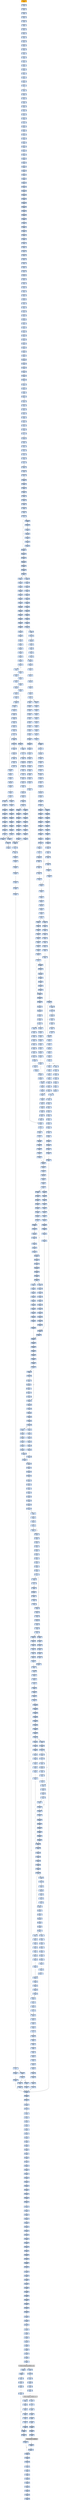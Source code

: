 strict digraph G {
	graph [bgcolor=transparent,
		name=G
	];
	node [color=lightsteelblue,
		fillcolor=lightsteelblue,
		shape=rectangle,
		style=filled
	];
	"0x00457a29"	[label="0x00457a29
leal"];
	"0x00457a2c"	[label="0x00457a2c
movl"];
	"0x00457a29" -> "0x00457a2c"	[color="#000000"];
	"0x00457225"	[label="0x00457225
jae"];
	"0x0045724d"	[label="0x0045724d
call"];
	"0x00457225" -> "0x0045724d"	[color="#000000",
		label=T];
	"0x00457bb3"	[label="0x00457bb3
movl"];
	"0x00457bbb"	[label="0x00457bbb
movl"];
	"0x00457bb3" -> "0x00457bbb"	[color="#000000"];
	"0x00457987"	[label="0x00457987
movw"];
	"0x0045798b"	[label="0x0045798b
leal"];
	"0x00457987" -> "0x0045798b"	[color="#000000"];
	"0x00457a5c"	[label="0x00457a5c
shll"];
	"0x00457a5e"	[label="0x00457a5e
subl"];
	"0x00457a5c" -> "0x00457a5e"	[color="#000000"];
	"0x004576ae"	[label="0x004576ae
subl"];
	"0x004576b0"	[label="0x004576b0
movl"];
	"0x004576ae" -> "0x004576b0"	[color="#000000"];
	"0x00457869"	[label="0x00457869
movl"];
	"0x0045786d"	[label="0x0045786d
jmp"];
	"0x00457869" -> "0x0045786d"	[color="#000000"];
	"0x00457832"	[label="0x00457832
incl"];
	"0x00457833"	[label="0x00457833
orl"];
	"0x00457832" -> "0x00457833"	[color="#000000"];
	"0x004577c6"	[label="0x004577c6
shrl"];
	"0x004577c9"	[label="0x004577c9
movw"];
	"0x004577c6" -> "0x004577c9"	[color="#000000"];
	"0x00457839"	[label="0x00457839
movl"];
	"0x0045783b"	[label="0x0045783b
shrl"];
	"0x00457839" -> "0x0045783b"	[color="#000000"];
	"0x00457acc"	[label="0x00457acc
orl"];
	"0x00457ace"	[label="0x00457ace
movl"];
	"0x00457acc" -> "0x00457ace"	[color="#000000"];
	"0x00457475"	[label="0x00457475
incl"];
	"0x00457476"	[label="0x00457476
orl"];
	"0x00457475" -> "0x00457476"	[color="#000000"];
	"0x004572aa"	[label="0x004572aa
decl"];
	"0x004572ab"	[label="0x004572ab
movl"];
	"0x004572aa" -> "0x004572ab"	[color="#000000"];
	"0x00457711"	[label="0x00457711
subl"];
	"0x00457715"	[label="0x00457715
sarl"];
	"0x00457711" -> "0x00457715"	[color="#000000"];
	"0x0045720d"	[label="0x0045720d
pushl"];
	"0x0045720e"	[label="0x0045720e
pushl"];
	"0x0045720d" -> "0x0045720e"	[color="#000000"];
	"0x004571c0"	[label="0x004571c0
movl"];
	"0x004571c2"	[label="0x004571c2
pushl"];
	"0x004571c0" -> "0x004571c2"	[color="#000000"];
	"0x0045739e"	[label="0x0045739e
shll"];
	"0x004573a3"	[label="0x004573a3
movzbl"];
	"0x0045739e" -> "0x004573a3"	[color="#000000"];
	"0x004575b4"	[label="0x004575b4
subw"];
	"0x004575b7"	[label="0x004575b7
cmpl"];
	"0x004575b4" -> "0x004575b7"	[color="#000000"];
	"0x004577a8"	[label="0x004577a8
ja"];
	"0x004577c0"	[label="0x004577c0
movl"];
	"0x004577a8" -> "0x004577c0"	[color="#000000",
		label=T];
	"0x004577aa"	[label="0x004577aa
cmpl"];
	"0x004577a8" -> "0x004577aa"	[color="#000000",
		label=F];
	"0x004572b3"	[label="0x004572b3
shll"];
	"0x004572b5"	[label="0x004572b5
decl"];
	"0x004572b3" -> "0x004572b5"	[color="#000000"];
	"0x0045749d"	[label="0x0045749d
sarl"];
	"0x004574a0"	[label="0x004574a0
cmpl"];
	"0x0045749d" -> "0x004574a0"	[color="#000000"];
	"0x00457ab6"	[label="0x00457ab6
cmpl"];
	"0x00457aba"	[label="0x00457aba
je"];
	"0x00457ab6" -> "0x00457aba"	[color="#000000"];
	"0x00457785"	[label="0x00457785
jmp"];
	"0x004578a9"	[label="0x004578a9
xorl"];
	"0x00457785" -> "0x004578a9"	[color="#000000"];
	"0x0045740e"	[label="0x0045740e
leal"];
	"0x00457415"	[label="0x00457415
movl"];
	"0x0045740e" -> "0x00457415"	[color="#000000"];
	"0x00457916"	[label="0x00457916
movl"];
	"0x0045791a"	[label="0x0045791a
leal"];
	"0x00457916" -> "0x0045791a"	[color="#000000"];
	"0x004573dc"	[label="0x004573dc
leal"];
	"0x004573df"	[label="0x004573df
movzbl"];
	"0x004573dc" -> "0x004573df"	[color="#000000"];
	"0x0040b0f3"	[label="0x0040b0f3
pushl"];
	"0x0040b0f4"	[label="0x0040b0f4
pushl"];
	"0x0040b0f3" -> "0x0040b0f4"	[color="#000000"];
	"0x00457683"	[label="0x00457683
shll"];
	"0x00457686"	[label="0x00457686
incl"];
	"0x00457683" -> "0x00457686"	[color="#000000"];
	"0x00457a4d"	[label="0x00457a4d
movl"];
	"0x00457a51"	[label="0x00457a51
jne"];
	"0x00457a4d" -> "0x00457a51"	[color="#000000"];
	"0x004577ae"	[label="0x004577ae
je"];
	"0x004577b4"	[label="0x004577b4
movzbl"];
	"0x004577ae" -> "0x004577b4"	[color="#000000",
		label=F];
	"0x004571c4"	[label="0x004571c4
decl"];
	"0x004571c5"	[label="0x004571c5
movb"];
	"0x004571c4" -> "0x004571c5"	[color="#000000"];
	"0x00457472"	[label="0x00457472
shll"];
	"0x00457472" -> "0x00457475"	[color="#000000"];
	"0x004576cf"	[label="0x004576cf
movl"];
	"0x004576d3"	[label="0x004576d3
shll"];
	"0x004576cf" -> "0x004576d3"	[color="#000000"];
	"0x0040b09e"	[label="0x0040b09e
addl"];
	"0x0040b0a0"	[label="0x0040b0a0
orb"];
	"0x0040b09e" -> "0x0040b0a0"	[color="#000000"];
	"0x00457659"	[label="0x00457659
shrw"];
	"0x0045765d"	[label="0x0045765d
movl"];
	"0x00457659" -> "0x0045765d"	[color="#000000"];
	"0x00457218"	[label="0x00457218
subl"];
	"0x0045721a"	[label="0x0045721a
movl"];
	"0x00457218" -> "0x0045721a"	[color="#000000"];
	"0x004574b7"	[label="0x004574b7
subl"];
	"0x004574b9"	[label="0x004574b9
movl"];
	"0x004574b7" -> "0x004574b9"	[color="#000000"];
	"0x0040b088"	[label="0x0040b088
call"];
	"0x0040b08d"	[label="0x0040b08d
popl"];
	"0x0040b088" -> "0x0040b08d"	[color="#000000"];
	"0x00457cda"	[label="0x00457cda
xorl"];
	"0x00457cdc"	[label="0x00457cdc
movl"];
	"0x00457cda" -> "0x00457cdc"	[color="#000000"];
	"0x0045785c"	[label="0x0045785c
sarl"];
	"0x0045785f"	[label="0x0045785f
leal"];
	"0x0045785c" -> "0x0045785f"	[color="#000000"];
	"0x0045764c"	[label="0x0045764c
jmp"];
	"0x004578c5"	[label="0x004578c5
cmpl"];
	"0x0045764c" -> "0x004578c5"	[color="#000000"];
	"0x004573aa"	[label="0x004573aa
orl"];
	"0x004573ac"	[label="0x004573ac
movl"];
	"0x004573aa" -> "0x004573ac"	[color="#000000"];
	"0x00457c54"	[label="0x00457c54
movl"];
	"0x00457c58"	[label="0x00457c58
je"];
	"0x00457c54" -> "0x00457c58"	[color="#000000"];
	"0x00457b41"	[label="0x00457b41
movl"];
	"0x00457b45"	[label="0x00457b45
shll"];
	"0x00457b41" -> "0x00457b45"	[color="#000000"];
	"0x004574bb"	[label="0x004574bb
leal"];
	"0x004574be"	[label="0x004574be
shrw"];
	"0x004574bb" -> "0x004574be"	[color="#000000"];
	"0x004574b9" -> "0x004574bb"	[color="#000000"];
	"0x0045780c"	[label="0x0045780c
movl"];
	"0x00457810"	[label="0x00457810
cmpl"];
	"0x0045780c" -> "0x00457810"	[color="#000000"];
	"0x0045786f"	[label="0x0045786f
movl"];
	"0x00457871"	[label="0x00457871
subl"];
	"0x0045786f" -> "0x00457871"	[color="#000000"];
	"0x0045770d"	[label="0x0045770d
cmpl"];
	"0x0045770f"	[label="0x0045770f
jae"];
	"0x0045770d" -> "0x0045770f"	[color="#000000"];
	"0x004573d4"	[label="0x004573d4
sarl"];
	"0x004573d7"	[label="0x004573d7
movl"];
	"0x004573d4" -> "0x004573d7"	[color="#000000"];
	"0x0045761e"	[label="0x0045761e
movl"];
	"0x00457622"	[label="0x00457622
movw"];
	"0x0045761e" -> "0x00457622"	[color="#000000"];
	"0x004574d3"	[label="0x004574d3
cmpl"];
	"0x004574d9"	[label="0x004574d9
jle"];
	"0x004574d3" -> "0x004574d9"	[color="#000000"];
	"0x00457823"	[label="0x00457823
je"];
	"0x00457829"	[label="0x00457829
movzbl"];
	"0x00457823" -> "0x00457829"	[color="#000000",
		label=F];
	"0x00457bfc"	[label="0x00457bfc
imull"];
	"0x00457bff"	[label="0x00457bff
cmpl"];
	"0x00457bfc" -> "0x00457bff"	[color="#000000"];
	"0x00457648"	[label="0x00457648
movl"];
	"0x00457648" -> "0x0045764c"	[color="#000000"];
	"0x004575e3"	[label="0x004575e3
orl"];
	"0x004575e5"	[label="0x004575e5
movl"];
	"0x004575e3" -> "0x004575e5"	[color="#000000"];
	"0x0045799e"	[label="0x0045799e
jmp"];
	"0x004579cf"	[label="0x004579cf
movl"];
	"0x0045799e" -> "0x004579cf"	[color="#000000"];
	"0x00457629"	[label="0x00457629
movl"];
	"0x00457622" -> "0x00457629"	[color="#000000"];
	"0x0040b0fc"	[label="0x0040b0fc
call"];
	VIRTUALPROTECT_KERNEL32	[color=lightgrey,
		fillcolor=lightgrey,
		label="VIRTUALPROTECT_KERNEL32
VIRTUALPROTECT-KERNEL32"];
	"0x0040b0fc" -> VIRTUALPROTECT_KERNEL32	[color="#000000"];
	"0x00457558"	[label="0x00457558
jmp"];
	"0x004574e1"	[label="0x004574e1
cmpl"];
	"0x00457558" -> "0x004574e1"	[color="#000000"];
	"0x004572af"	[label="0x004572af
movzbl"];
	"0x004572af" -> "0x004572b3"	[color="#000000"];
	"0x00457687"	[label="0x00457687
orl"];
	"0x00457689"	[label="0x00457689
movl"];
	"0x00457687" -> "0x00457689"	[color="#000000"];
	"0x004579a4"	[label="0x004579a4
movl"];
	"0x004579a6"	[label="0x004579a6
movl"];
	"0x004579a4" -> "0x004579a6"	[color="#000000"];
	"0x0045792a"	[label="0x0045792a
shrw"];
	"0x0045792e"	[label="0x0045792e
subw"];
	"0x0045792a" -> "0x0045792e"	[color="#000000"];
	"0x00457a2e"	[label="0x00457a2e
movw"];
	"0x00457a31"	[label="0x00457a31
jmp"];
	"0x00457a2e" -> "0x00457a31"	[color="#000000"];
	"0x0045761a"	[label="0x0045761a
movl"];
	"0x0045761a" -> "0x0045761e"	[color="#000000"];
	"0x0045782c"	[label="0x0045782c
shll"];
	"0x00457829" -> "0x0045782c"	[color="#000000"];
	"0x00457419"	[label="0x00457419
jle"];
	"0x0045741f"	[label="0x0045741f
movl"];
	"0x00457419" -> "0x0045741f"	[color="#000000",
		label=F];
	"0x004574e9"	[label="0x004574e9
leal"];
	"0x00457419" -> "0x004574e9"	[color="#000000",
		label=T];
	"0x004577e1"	[label="0x004577e1
subl"];
	"0x004577e3"	[label="0x004577e3
movl"];
	"0x004577e1" -> "0x004577e3"	[color="#000000"];
	"0x00457310"	[label="0x00457310
cmpl"];
	"0x00457314"	[label="0x00457314
jae"];
	"0x00457310" -> "0x00457314"	[color="#000000"];
	"0x004575cd"	[label="0x004575cd
ja"];
	"0x004575cd" -> "0x004575e5"	[color="#000000",
		label=T];
	"0x004575cf"	[label="0x004575cf
cmpl"];
	"0x004575cd" -> "0x004575cf"	[color="#000000",
		label=F];
	"0x0040b0cc"	[label="0x0040b0cc
call"];
	"0x0040b177"	[label="0x0040b177
jmp"];
	"0x0040b0cc" -> "0x0040b177"	[color="#000000"];
	"0x0040b08e"	[label="0x0040b08e
addl"];
	"0x0040b093"	[label="0x0040b093
movl"];
	"0x0040b08e" -> "0x0040b093"	[color="#000000"];
	"0x00457970"	[label="0x00457970
shll"];
	"0x00457975"	[label="0x00457975
sarl"];
	"0x00457970" -> "0x00457975"	[color="#000000"];
	"0x0045748e"	[label="0x0045748e
jae"];
	"0x00457490"	[label="0x00457490
movl"];
	"0x0045748e" -> "0x00457490"	[color="#000000",
		label=F];
	"0x004574b3"	[label="0x004574b3
subl"];
	"0x0045748e" -> "0x004574b3"	[color="#000000",
		label=T];
	"0x00457961"	[label="0x00457961
cmpl"];
	"0x00457963"	[label="0x00457963
jae"];
	"0x00457961" -> "0x00457963"	[color="#000000"];
	"0x004576fb"	[label="0x004576fb
movw"];
	"0x00457702"	[label="0x00457702
movl"];
	"0x004576fb" -> "0x00457702"	[color="#000000"];
	"0x004571a5"	[label="0x004571a5
popl"];
	"0x004571a6"	[label="0x004571a6
addl"];
	"0x004571a5" -> "0x004571a6"	[color="#000000"];
	"0x00457afe"	[label="0x00457afe
subl"];
	"0x00457b00"	[label="0x00457b00
movl"];
	"0x00457afe" -> "0x00457b00"	[color="#000000"];
	"0x0045720a"	[label="0x0045720a
addl"];
	"0x0045720a" -> "0x0045720d"	[color="#000000"];
	"0x0045730a"	[label="0x0045730a
leal"];
	"0x0045730a" -> "0x00457310"	[color="#000000"];
	"0x004574d1"	[label="0x004574d1
je"];
	"0x004574d1" -> "0x004574d3"	[color="#000000",
		label=F];
	"0x004574d1" -> "0x004574e1"	[color="#000000",
		label=T];
	"0x0040b04b"	[label="0x0040b04b
movl"];
	"0x0040b04e"	[label="0x0040b04e
orl"];
	"0x0040b04b" -> "0x0040b04e"	[color="#000000"];
	"0x00457280"	[label="0x00457280
movl"];
	"0x00457288"	[label="0x00457288
movb"];
	"0x00457280" -> "0x00457288"	[color="#000000"];
	"0x00457ce3"	[label="0x00457ce3
movl"];
	"0x00457ce7"	[label="0x00457ce7
movl"];
	"0x00457ce3" -> "0x00457ce7"	[color="#000000"];
	"0x004572a6"	[label="0x004572a6
shll"];
	"0x004572a8"	[label="0x004572a8
movl"];
	"0x004572a6" -> "0x004572a8"	[color="#000000"];
	"0x00457486"	[label="0x00457486
movzwl"];
	"0x00457489"	[label="0x00457489
imull"];
	"0x00457486" -> "0x00457489"	[color="#000000"];
	"0x0045760c"	[label="0x0045760c
sarl"];
	"0x0045760f"	[label="0x0045760f
movl"];
	"0x0045760c" -> "0x0045760f"	[color="#000000"];
	"0x004576cb"	[label="0x004576cb
movl"];
	"0x004576cb" -> "0x004576cf"	[color="#000000"];
	"0x0040b14c"	[label="0x0040b14c
xorb"];
	"0x0040b14e"	[label="0x0040b14e
movb"];
	"0x0040b14c" -> "0x0040b14e"	[color="#000000"];
	"0x0045751f"	[label="0x0045751f
movzwl"];
	"0x00457522"	[label="0x00457522
imull"];
	"0x0045751f" -> "0x00457522"	[color="#000000"];
	"0x004573d0"	[label="0x004573d0
movb"];
	"0x004573d0" -> "0x004573d4"	[color="#000000"];
	"0x00457b0f"	[label="0x00457b0f
movl"];
	"0x00457b13"	[label="0x00457b13
decl"];
	"0x00457b0f" -> "0x00457b13"	[color="#000000"];
	"0x00457bc4"	[label="0x00457bc4
addl"];
	"0x00457bc6"	[label="0x00457bc6
movl"];
	"0x00457bc4" -> "0x00457bc6"	[color="#000000"];
	"0x00457b2f"	[label="0x00457b2f
andl"];
	"0x00457b32"	[label="0x00457b32
leal"];
	"0x00457b2f" -> "0x00457b32"	[color="#000000"];
	"0x00457ae6"	[label="0x00457ae6
movl"];
	"0x00457aeb"	[label="0x00457aeb
subl"];
	"0x00457ae6" -> "0x00457aeb"	[color="#000000"];
	"0x0040b156"	[label="0x0040b156
jmp"];
	"0x0040b12f"	[label="0x0040b12f
lodsb"];
	"0x0040b156" -> "0x0040b12f"	[color="#000000"];
	"0x00457499"	[label="0x00457499
subl"];
	"0x0045749b"	[label="0x0045749b
movl"];
	"0x00457499" -> "0x0045749b"	[color="#000000"];
	"0x0040b0f9"	[label="0x0040b0f9
pushl"];
	"0x0040b0fa"	[label="0x0040b0fa
movl"];
	"0x0040b0f9" -> "0x0040b0fa"	[color="#000000"];
	"0x00457423"	[label="0x00457423
subl"];
	"0x0045741f" -> "0x00457423"	[color="#000000"];
	"0x004579c1"	[label="0x004579c1
movw"];
	"0x004579c5"	[label="0x004579c5
addl"];
	"0x004579c1" -> "0x004579c5"	[color="#000000"];
	"0x00457c5e"	[label="0x00457c5e
movl"];
	"0x00457c62"	[label="0x00457c62
addl"];
	"0x00457c5e" -> "0x00457c62"	[color="#000000"];
	"0x00457910"	[label="0x00457910
leal"];
	"0x00457913"	[label="0x00457913
movw"];
	"0x00457910" -> "0x00457913"	[color="#000000"];
	"0x00457b1a"	[label="0x00457b1a
leal"];
	"0x00457b1d"	[label="0x00457b1d
cmpl"];
	"0x00457b1a" -> "0x00457b1d"	[color="#000000"];
	"0x00457548"	[label="0x00457548
movl"];
	"0x0045754a"	[label="0x0045754a
leal"];
	"0x00457548" -> "0x0045754a"	[color="#000000"];
	"0x00457494"	[label="0x00457494
movl"];
	"0x00457494" -> "0x00457499"	[color="#000000"];
	"0x0040b08d" -> "0x0040b08e"	[color="#000000"];
	"0x0045781f"	[label="0x0045781f
cmpl"];
	"0x0045781f" -> "0x00457823"	[color="#000000"];
	"0x00457996"	[label="0x00457996
movl"];
	"0x00457996" -> "0x0045799e"	[color="#000000"];
	"0x004572e2"	[label="0x004572e2
movl"];
	"0x004572ea"	[label="0x004572ea
movl"];
	"0x004572e2" -> "0x004572ea"	[color="#000000"];
	"0x00457483"	[label="0x00457483
shrl"];
	"0x00457483" -> "0x00457486"	[color="#000000"];
	"0x00457ad2"	[label="0x00457ad2
movw"];
	"0x00457ace" -> "0x00457ad2"	[color="#000000"];
	"0x00457b3f"	[label="0x00457b3f
jg"];
	"0x00457b3f" -> "0x00457b41"	[color="#000000",
		label=F];
	"0x00457b5d"	[label="0x00457b5d
leal"];
	"0x00457b3f" -> "0x00457b5d"	[color="#000000",
		label=T];
	"0x004576ba"	[label="0x004576ba
sarl"];
	"0x004576bd"	[label="0x004576bd
leal"];
	"0x004576ba" -> "0x004576bd"	[color="#000000"];
	"0x00457835"	[label="0x00457835
movl"];
	"0x00457833" -> "0x00457835"	[color="#000000"];
	"0x004579d3"	[label="0x004579d3
movl"];
	"0x004579cf" -> "0x004579d3"	[color="#000000"];
	"0x00457862"	[label="0x00457862
movw"];
	"0x0045785f" -> "0x00457862"	[color="#000000"];
	"0x00457661"	[label="0x00457661
subw"];
	"0x0045765d" -> "0x00457661"	[color="#000000"];
	"0x004578c1"	[label="0x004578c1
movl"];
	"0x004578c1" -> "0x004578c5"	[color="#000000"];
	"0x0040b050"	[label="0x0040b050
pushl"];
	"0x0040b04e" -> "0x0040b050"	[color="#000000"];
	"0x004574b1"	[label="0x004574b1
jmp"];
	"0x004574b1" -> "0x004574e1"	[color="#000000"];
	"0x00457940"	[label="0x00457940
je"];
	"0x00457946"	[label="0x00457946
movzbl"];
	"0x00457940" -> "0x00457946"	[color="#000000",
		label=F];
	"0x004577e7"	[label="0x004577e7
sarl"];
	"0x004577e3" -> "0x004577e7"	[color="#000000"];
	"0x00457b86"	[label="0x00457b86
addl"];
	"0x00457b88"	[label="0x00457b88
cmpl"];
	"0x00457b86" -> "0x00457b88"	[color="#000000"];
	"0x0045781d"	[label="0x0045781d
ja"];
	"0x0045781d" -> "0x0045781f"	[color="#000000",
		label=F];
	"0x0045781d" -> "0x00457835"	[color="#000000",
		label=T];
	"0x00457965"	[label="0x00457965
movl"];
	"0x00457969"	[label="0x00457969
movl"];
	"0x00457965" -> "0x00457969"	[color="#000000"];
	"0x004577fd"	[label="0x004577fd
movl"];
	"0x004577ff"	[label="0x004577ff
subl"];
	"0x004577fd" -> "0x004577ff"	[color="#000000"];
	"0x00457a01"	[label="0x00457a01
shll"];
	"0x00457a04"	[label="0x00457a04
incl"];
	"0x00457a01" -> "0x00457a04"	[color="#000000"];
	"0x00457bd4"	[label="0x00457bd4
ja"];
	"0x00457bee"	[label="0x00457bee
movl"];
	"0x00457bd4" -> "0x00457bee"	[color="#000000",
		label=T];
	"0x00457bd6"	[label="0x00457bd6
cmpl"];
	"0x00457bd4" -> "0x00457bd6"	[color="#000000",
		label=F];
	"0x0040b158"	[label="0x0040b158
call"];
	"0x0040b15d"	[label="0x0040b15d
popl"];
	"0x0040b158" -> "0x0040b15d"	[color="#000000"];
	"0x0045784f"	[label="0x0045784f
movl"];
	"0x00457851"	[label="0x00457851
movl"];
	"0x0045784f" -> "0x00457851"	[color="#000000"];
	"0x00457616"	[label="0x00457616
movl"];
	"0x00457616" -> "0x0045761a"	[color="#000000"];
	"0x0040b130"	[label="0x0040b130
orb"];
	"0x0040b132"	[label="0x0040b132
je"];
	"0x0040b130" -> "0x0040b132"	[color="#000000"];
	"0x00457223"	[label="0x00457223
cmpl"];
	"0x00457223" -> "0x00457225"	[color="#000000"];
	"0x0045788d"	[label="0x0045788d
movl"];
	"0x00457891"	[label="0x00457891
movl"];
	"0x0045788d" -> "0x00457891"	[color="#000000"];
	"0x00457aed"	[label="0x00457aed
sarl"];
	"0x00457af0"	[label="0x00457af0
leal"];
	"0x00457aed" -> "0x00457af0"	[color="#000000"];
	"0x00457731"	[label="0x00457731
je"];
	"0x00457737"	[label="0x00457737
xorl"];
	"0x00457731" -> "0x00457737"	[color="#000000",
		label=F];
	"0x00457b18"	[label="0x00457b18
jne"];
	"0x00457b18" -> "0x00457b1a"	[color="#000000",
		label=F];
	"0x00457937"	[label="0x00457937
movw"];
	"0x0045793a"	[label="0x0045793a
ja"];
	"0x00457937" -> "0x0045793a"	[color="#000000"];
	"0x004574ec"	[label="0x004574ec
movl"];
	"0x004574f0"	[label="0x004574f0
addl"];
	"0x004574ec" -> "0x004574f0"	[color="#000000"];
	"0x00457525"	[label="0x00457525
cmpl"];
	"0x00457527"	[label="0x00457527
jae"];
	"0x00457525" -> "0x00457527"	[color="#000000"];
	"0x004572b6"	[label="0x004572b6
movl"];
	"0x004572ba"	[label="0x004572ba
movl"];
	"0x004572b6" -> "0x004572ba"	[color="#000000"];
	"0x0040b0f5"	[label="0x0040b0f5
pushl"];
	"0x0040b0f7"	[label="0x0040b0f7
pushl"];
	"0x0040b0f5" -> "0x0040b0f7"	[color="#000000"];
	"0x00457342"	[label="0x00457342
xorl"];
	"0x00457344"	[label="0x00457344
cmpl"];
	"0x00457342" -> "0x00457344"	[color="#000000"];
	"0x00457490" -> "0x00457494"	[color="#000000"];
	"0x004571cc"	[label="0x004571cc
jne"];
	"0x004571ce"	[label="0x004571ce
subl"];
	"0x004571cc" -> "0x004571ce"	[color="#000000",
		label=F];
	"0x0045769c"	[label="0x0045769c
imull"];
	"0x0045769f"	[label="0x0045769f
cmpl"];
	"0x0045769c" -> "0x0045769f"	[color="#000000"];
	"0x0040b095"	[label="0x0040b095
addl"];
	"0x0040b097"	[label="0x0040b097
addl"];
	"0x0040b095" -> "0x0040b097"	[color="#000000"];
	"0x00457a69"	[label="0x00457a69
movl"];
	"0x00457a6d"	[label="0x00457a6d
jg"];
	"0x00457a69" -> "0x00457a6d"	[color="#000000"];
	"0x00457a05"	[label="0x00457a05
orl"];
	"0x00457a07"	[label="0x00457a07
movl"];
	"0x00457a05" -> "0x00457a07"	[color="#000000"];
	"0x00457ad5"	[label="0x00457ad5
shrl"];
	"0x00457ad2" -> "0x00457ad5"	[color="#000000"];
	"0x00457a0b"	[label="0x00457a0b
movw"];
	"0x00457a0e"	[label="0x00457a0e
shrl"];
	"0x00457a0b" -> "0x00457a0e"	[color="#000000"];
	"0x00457354"	[label="0x00457354
incl"];
	"0x00457355"	[label="0x00457355
incl"];
	"0x00457354" -> "0x00457355"	[color="#000000"];
	"0x004575a6"	[label="0x004575a6
subl"];
	"0x004575a8"	[label="0x004575a8
movl"];
	"0x004575a6" -> "0x004575a8"	[color="#000000"];
	"0x00457799"	[label="0x00457799
subl"];
	"0x0045779b"	[label="0x0045779b
cmpl"];
	"0x00457799" -> "0x0045779b"	[color="#000000"];
	"0x004577bd"	[label="0x004577bd
incl"];
	"0x004577be"	[label="0x004577be
orl"];
	"0x004577bd" -> "0x004577be"	[color="#000000"];
	"0x0040b051"	[label="0x0040b051
je"];
	"0x0040b051" -> "0x0040b088"	[color="#000000",
		label=T];
	"0x00457754"	[label="0x00457754
movl"];
	"0x00457758"	[label="0x00457758
subl"];
	"0x00457754" -> "0x00457758"	[color="#000000"];
	"0x00457a33"	[label="0x00457a33
subl"];
	"0x00457a37"	[label="0x00457a37
subl"];
	"0x00457a33" -> "0x00457a37"	[color="#000000"];
	"0x004571ab"	[label="0x004571ab
movl"];
	"0x004571ad"	[label="0x004571ad
addl"];
	"0x004571ab" -> "0x004571ad"	[color="#000000"];
	"0x00457b23"	[label="0x00457b23
jle"];
	"0x00457b29"	[label="0x00457b29
movl"];
	"0x00457b23" -> "0x00457b29"	[color="#000000",
		label=F];
	"0x00457c50"	[label="0x00457c50
movl"];
	"0x00457b23" -> "0x00457c50"	[color="#000000",
		label=T];
	"0x004576c0"	[label="0x004576c0
movl"];
	"0x004576bd" -> "0x004576c0"	[color="#000000"];
	"0x004573c5"	[label="0x004573c5
movl"];
	"0x004573c9"	[label="0x004573c9
movl"];
	"0x004573c5" -> "0x004573c9"	[color="#000000"];
	"0x004576f5"	[label="0x004576f5
shll"];
	"0x004576f8"	[label="0x004576f8
incl"];
	"0x004576f5" -> "0x004576f8"	[color="#000000"];
	"0x00457253"	[label="0x00457253
addl"];
	"0x00457259"	[label="0x00457259
movb"];
	"0x00457253" -> "0x00457259"	[color="#000000"];
	"0x00457c24"	[label="0x00457c24
movl"];
	"0x00457c26"	[label="0x00457c26
shrw"];
	"0x00457c24" -> "0x00457c26"	[color="#000000"];
	"0x00457bf9"	[label="0x00457bf9
movzwl"];
	"0x00457bf9" -> "0x00457bfc"	[color="#000000"];
	"0x004573e4"	[label="0x004573e4
movw"];
	"0x004573df" -> "0x004573e4"	[color="#000000"];
	"0x004571af"	[label="0x004571af
subl"];
	"0x004571ad" -> "0x004571af"	[color="#000000"];
	"0x00457b57"	[label="0x00457b57
movl"];
	"0x00457b5b"	[label="0x00457b5b
jmp"];
	"0x00457b57" -> "0x00457b5b"	[color="#000000"];
	"0x00457722"	[label="0x00457722
cmpl"];
	"0x00457727"	[label="0x00457727
leal"];
	"0x00457722" -> "0x00457727"	[color="#000000"];
	"0x00457c45"	[label="0x00457c45
decl"];
	"0x00457c46"	[label="0x00457c46
movl"];
	"0x00457c45" -> "0x00457c46"	[color="#000000"];
	"0x00457a84"	[label="0x00457a84
movl"];
	"0x00457a88"	[label="0x00457a88
shll"];
	"0x00457a84" -> "0x00457a88"	[color="#000000"];
	"0x004571c3"	[label="0x004571c3
pushl"];
	"0x004571c2" -> "0x004571c3"	[color="#000000"];
	"0x0045795e"	[label="0x0045795e
imull"];
	"0x0045795e" -> "0x00457961"	[color="#000000"];
	"0x00457a7f"	[label="0x00457a7f
movl"];
	"0x00457a7f" -> "0x00457a84"	[color="#000000"];
	"0x0045768d"	[label="0x0045768d
movl"];
	"0x0045768f"	[label="0x0045768f
shrl"];
	"0x0045768d" -> "0x0045768f"	[color="#000000"];
	"0x00457536"	[label="0x00457536
sarl"];
	"0x00457539"	[label="0x00457539
leal"];
	"0x00457536" -> "0x00457539"	[color="#000000"];
	"0x004574df"	[label="0x004574df
jmp"];
	"0x0045755a"	[label="0x0045755a
movl"];
	"0x004574df" -> "0x0045755a"	[color="#000000"];
	"0x004575b0"	[label="0x004575b0
shrw"];
	"0x004575b0" -> "0x004575b4"	[color="#000000"];
	"0x004577c4"	[label="0x004577c4
movl"];
	"0x004577c0" -> "0x004577c4"	[color="#000000"];
	"0x004571e1"	[label="0x004571e1
addb"];
	"0x004571e3"	[label="0x004571e3
movl"];
	"0x004571e1" -> "0x004571e3"	[color="#000000"];
	"0x0040b115"	[label="0x0040b115
lodsl"];
	"0x0040b132" -> "0x0040b115"	[color="#000000",
		label=T];
	"0x0045757a"	[label="0x0045757a
movl"];
	"0x00457582"	[label="0x00457582
jmp"];
	"0x0045757a" -> "0x00457582"	[color="#000000"];
	"0x0040b166"	[label="0x0040b166
stosb"];
	"0x0040b167"	[label="0x0040b167
movl"];
	"0x0040b166" -> "0x0040b167"	[color="#000000"];
	"0x00457ca3"	[label="0x00457ca3
movl"];
	"0x00457caa"	[label="0x00457caa
cmpl"];
	"0x00457ca3" -> "0x00457caa"	[color="#000000"];
	"0x00457767"	[label="0x00457767
incl"];
	"0x00457768"	[label="0x00457768
movl"];
	"0x00457767" -> "0x00457768"	[color="#000000"];
	"0x004573f0"	[label="0x004573f0
movl"];
	"0x004573f4"	[label="0x004573f4
shll"];
	"0x004573f0" -> "0x004573f4"	[color="#000000"];
	"0x004575e9"	[label="0x004575e9
movl"];
	"0x004575eb"	[label="0x004575eb
shrl"];
	"0x004575e9" -> "0x004575eb"	[color="#000000"];
	"0x00457b92"	[label="0x00457b92
orl"];
	"0x00457b95"	[label="0x00457b95
decl"];
	"0x00457b92" -> "0x00457b95"	[color="#000000"];
	"0x00457c78"	[label="0x00457c78
addl"];
	"0x00457c7f"	[label="0x00457c7f
leal"];
	"0x00457c78" -> "0x00457c7f"	[color="#000000"];
	"0x00457a53"	[label="0x00457a53
movb"];
	"0x00457a51" -> "0x00457a53"	[color="#000000",
		label=F];
	"0x004579d8"	[label="0x004579d8
movl"];
	"0x004579d3" -> "0x004579d8"	[color="#000000"];
	"0x00457635"	[label="0x00457635
xorl"];
	"0x00457637"	[label="0x00457637
cmpl"];
	"0x00457635" -> "0x00457637"	[color="#000000"];
	"0x004578e0"	[label="0x004578e0
incl"];
	"0x004578e1"	[label="0x004578e1
orl"];
	"0x004578e0" -> "0x004578e1"	[color="#000000"];
	"0x00457680"	[label="0x00457680
shll"];
	"0x00457680" -> "0x00457683"	[color="#000000"];
	"0x004578e3"	[label="0x004578e3
movw"];
	"0x004578e6"	[label="0x004578e6
movl"];
	"0x004578e3" -> "0x004578e6"	[color="#000000"];
	"0x00457c18"	[label="0x00457c18
movl"];
	"0x00457c1c"	[label="0x00457c1c
jmp"];
	"0x00457c18" -> "0x00457c1c"	[color="#000000"];
	"0x00457aac"	[label="0x00457aac
cmpl"];
	"0x00457ab4"	[label="0x00457ab4
ja"];
	"0x00457aac" -> "0x00457ab4"	[color="#000000"];
	"0x00457532"	[label="0x00457532
subl"];
	"0x00457534"	[label="0x00457534
movl"];
	"0x00457532" -> "0x00457534"	[color="#000000"];
	"0x00457a73"	[label="0x00457a73
addl"];
	"0x00457a78"	[label="0x00457a78
cmpl"];
	"0x00457a73" -> "0x00457a78"	[color="#000000"];
	"0x00457432"	[label="0x00457432
movl"];
	"0x00457436"	[label="0x00457436
shll"];
	"0x00457432" -> "0x00457436"	[color="#000000"];
	"0x004576ac"	[label="0x004576ac
movl"];
	"0x004576ac" -> "0x004576ae"	[color="#000000"];
	"0x0045721d"	[label="0x0045721d
movb"];
	"0x0045721a" -> "0x0045721d"	[color="#000000"];
	"0x004577d3"	[label="0x004577d3
imull"];
	"0x004577d6"	[label="0x004577d6
cmpl"];
	"0x004577d3" -> "0x004577d6"	[color="#000000"];
	"0x004573e8"	[label="0x004573e8
movl"];
	"0x004573ec"	[label="0x004573ec
andl"];
	"0x004573e8" -> "0x004573ec"	[color="#000000"];
	"0x004578d7"	[label="0x004578d7
movzbl"];
	"0x004578da"	[label="0x004578da
shll"];
	"0x004578d7" -> "0x004578da"	[color="#000000"];
	"0x00457a17"	[label="0x00457a17
cmpl"];
	"0x00457a19"	[label="0x00457a19
jae"];
	"0x00457a17" -> "0x00457a19"	[color="#000000"];
	"0x00457c41"	[label="0x00457c41
shll"];
	"0x00457c41" -> "0x00457c45"	[color="#000000"];
	"0x00457671"	[label="0x00457671
ja"];
	"0x00457671" -> "0x00457689"	[color="#000000",
		label=T];
	"0x00457673"	[label="0x00457673
cmpl"];
	"0x00457671" -> "0x00457673"	[color="#000000",
		label=F];
	"0x004572a8" -> "0x004572aa"	[color="#000000"];
	"0x00457546"	[label="0x00457546
subl"];
	"0x00457546" -> "0x00457548"	[color="#000000"];
	"0x00457913" -> "0x00457916"	[color="#000000"];
	"0x00457c4a"	[label="0x00457c4a
jne"];
	"0x00457c4a" -> "0x00457c50"	[color="#000000",
		label=F];
	"0x00457645"	[label="0x00457645
leal"];
	"0x00457645" -> "0x00457648"	[color="#000000"];
	"0x00457b2b"	[label="0x00457b2b
movl"];
	"0x00457b29" -> "0x00457b2b"	[color="#000000"];
	"0x004573ce"	[label="0x004573ce
subl"];
	"0x004573c9" -> "0x004573ce"	[color="#000000"];
	"0x00457cf9"	[label="0x00457cf9
ret"];
	"0x00457214"	[label="0x00457214
movl"];
	"0x00457cf9" -> "0x00457214"	[color="#000000"];
	"0x00457c22"	[label="0x00457c22
subl"];
	"0x00457c22" -> "0x00457c24"	[color="#000000"];
	"0x00457cf7"	[label="0x00457cf7
popl"];
	"0x00457cf8"	[label="0x00457cf8
popl"];
	"0x00457cf7" -> "0x00457cf8"	[color="#000000"];
	"0x00457bca"	[label="0x00457bca
addl"];
	"0x00457bcc"	[label="0x00457bcc
cmpl"];
	"0x00457bca" -> "0x00457bcc"	[color="#000000"];
	"0x00457608"	[label="0x00457608
movl"];
	"0x00457608" -> "0x0045760c"	[color="#000000"];
	"0x00457a93"	[label="0x00457a93
leal"];
	"0x00457a9a"	[label="0x00457a9a
movl"];
	"0x00457a93" -> "0x00457a9a"	[color="#000000"];
	"0x00457899"	[label="0x00457899
movl"];
	"0x0045789d"	[label="0x0045789d
movl"];
	"0x00457899" -> "0x0045789d"	[color="#000000"];
	"0x004576d6"	[label="0x004576d6
addl"];
	"0x004576da"	[label="0x004576da
cmpl"];
	"0x004576d6" -> "0x004576da"	[color="#000000"];
	"0x0045773e"	[label="0x0045773e
movl"];
	"0x00457745"	[label="0x00457745
movl"];
	"0x0045773e" -> "0x00457745"	[color="#000000"];
	"0x00457217"	[label="0x00457217
popl"];
	"0x00457217" -> "0x00457218"	[color="#000000"];
	"0x00457775"	[label="0x00457775
movl"];
	"0x00457777"	[label="0x00457777
shrw"];
	"0x00457775" -> "0x00457777"	[color="#000000"];
	"0x004573ff"	[label="0x004573ff
sarl"];
	"0x00457401"	[label="0x00457401
addl"];
	"0x004573ff" -> "0x00457401"	[color="#000000"];
	"0x00457540"	[label="0x00457540
jmp"];
	"0x00457540" -> "0x004574e1"	[color="#000000"];
	"0x00457b60"	[label="0x00457b60
cmpl"];
	"0x00457b5d" -> "0x00457b60"	[color="#000000"];
	"0x0040b123"	[label="0x0040b123
movl"];
	"0x0040b125"	[label="0x0040b125
lodsb"];
	"0x0040b123" -> "0x0040b125"	[color="#000000"];
	"0x0045731a"	[label="0x0045731a
movw"];
	"0x0045731f"	[label="0x0045731f
addl"];
	"0x0045731a" -> "0x0045731f"	[color="#000000"];
	"0x00457beb"	[label="0x00457beb
incl"];
	"0x00457bec"	[label="0x00457bec
orl"];
	"0x00457beb" -> "0x00457bec"	[color="#000000"];
	"0x00457542"	[label="0x00457542
subl"];
	"0x00457527" -> "0x00457542"	[color="#000000",
		label=T];
	"0x00457529"	[label="0x00457529
movl"];
	"0x00457527" -> "0x00457529"	[color="#000000",
		label=F];
	"0x0040b0ac"	[label="0x0040b0ac
jne"];
	"0x0040b0ae"	[label="0x0040b0ae
movl"];
	"0x0040b0ac" -> "0x0040b0ae"	[color="#000000",
		label=F];
	"0x004571d3"	[label="0x004571d3
andb"];
	"0x004571d6"	[label="0x004571d6
andb"];
	"0x004571d3" -> "0x004571d6"	[color="#000000"];
	"0x004578f9"	[label="0x004578f9
movl"];
	"0x004578fe"	[label="0x004578fe
subl"];
	"0x004578f9" -> "0x004578fe"	[color="#000000"];
	"0x0045750b"	[label="0x0045750b
movzbl"];
	"0x0045750e"	[label="0x0045750e
shll"];
	"0x0045750b" -> "0x0045750e"	[color="#000000"];
	"0x004571dd"	[label="0x004571dd
lodsb"];
	"0x004571de"	[label="0x004571de
orl"];
	"0x004571dd" -> "0x004571de"	[color="#000000"];
	"0x0045744b"	[label="0x0045744b
cmpl"];
	"0x00457453"	[label="0x00457453
leal"];
	"0x0045744b" -> "0x00457453"	[color="#000000"];
	"0x004579f3"	[label="0x004579f3
je"];
	"0x004579f9"	[label="0x004579f9
shll"];
	"0x004579f3" -> "0x004579f9"	[color="#000000",
		label=F];
	"0x00457afa"	[label="0x00457afa
subl"];
	"0x00457afa" -> "0x00457afe"	[color="#000000"];
	"0x004575ac"	[label="0x004575ac
subl"];
	"0x004575a8" -> "0x004575ac"	[color="#000000"];
	"0x004576e9"	[label="0x004576e9
je"];
	"0x004576ef"	[label="0x004576ef
movzbl"];
	"0x004576e9" -> "0x004576ef"	[color="#000000",
		label=F];
	"0x0040b050" -> "0x0040b051"	[color="#000000"];
	"0x00457cae"	[label="0x00457cae
jb"];
	"0x00457cb4"	[label="0x00457cb4
cmpl"];
	"0x00457cae" -> "0x00457cb4"	[color="#000000",
		label=F];
	"0x0045748c"	[label="0x0045748c
cmpl"];
	"0x0045748c" -> "0x0045748e"	[color="#000000"];
	"0x004571b5"	[label="0x004571b5
shll"];
	"0x004571b8"	[label="0x004571b8
movl"];
	"0x004571b5" -> "0x004571b8"	[color="#000000"];
	"0x00457ab4" -> "0x00457ab6"	[color="#000000",
		label=F];
	"0x00457ab4" -> "0x00457ace"	[color="#000000",
		label=T];
	"0x00457392"	[label="0x00457392
ja"];
	"0x00457394"	[label="0x00457394
cmpl"];
	"0x00457392" -> "0x00457394"	[color="#000000",
		label=F];
	"0x00457392" -> "0x004573ac"	[color="#000000",
		label=T];
	"0x0045737e"	[label="0x0045737e
shll"];
	"0x00457381"	[label="0x00457381
movl"];
	"0x0045737e" -> "0x00457381"	[color="#000000"];
	"0x00457ac0"	[label="0x00457ac0
shll"];
	"0x00457ac5"	[label="0x00457ac5
movzbl"];
	"0x00457ac0" -> "0x00457ac5"	[color="#000000"];
	"0x00457a11"	[label="0x00457a11
movzwl"];
	"0x00457a0e" -> "0x00457a11"	[color="#000000"];
	"0x00457cfa"	[label="0x00457cfa
jmp"];
	"0x00457cfa" -> "0x0040b04b"	[color="#000000"];
	"0x004578ee"	[label="0x004578ee
imull"];
	"0x004578f1"	[label="0x004578f1
cmpl"];
	"0x004578ee" -> "0x004578f1"	[color="#000000"];
	"0x004578eb"	[label="0x004578eb
movzwl"];
	"0x004578eb" -> "0x004578ee"	[color="#000000"];
	"0x00457c31"	[label="0x00457c31
movw"];
	"0x00457c35"	[label="0x00457c35
movl"];
	"0x00457c31" -> "0x00457c35"	[color="#000000"];
	"0x00457ce9"	[label="0x00457ce9
movl"];
	"0x00457cf0"	[label="0x00457cf0
movl"];
	"0x00457ce9" -> "0x00457cf0"	[color="#000000"];
	"0x004572a4"	[label="0x004572a4
movl"];
	"0x004572a4" -> "0x004572a6"	[color="#000000"];
	"0x004579a0"	[label="0x004579a0
subl"];
	"0x004579a2"	[label="0x004579a2
subl"];
	"0x004579a0" -> "0x004579a2"	[color="#000000"];
	"0x00457587"	[label="0x00457587
cmpl"];
	"0x0045758c"	[label="0x0045758c
jg"];
	"0x00457587" -> "0x0045758c"	[color="#000000"];
	"0x004575bd"	[label="0x004575bd
movw"];
	"0x004575b7" -> "0x004575bd"	[color="#000000"];
	"0x00457963" -> "0x00457965"	[color="#000000",
		label=F];
	"0x00457963" -> "0x004579a0"	[color="#000000",
		label=T];
	"0x0040b16e"	[label="0x0040b16e
jmp"];
	"0x0045783e"	[label="0x0045783e
movw"];
	"0x00457845"	[label="0x00457845
movzwl"];
	"0x0045783e" -> "0x00457845"	[color="#000000"];
	"0x00457689" -> "0x0045768d"	[color="#000000"];
	"0x0040b0b3"	[label="0x0040b0b3
subl"];
	"0x0040b0b5"	[label="0x0040b0b5
movw"];
	"0x0040b0b3" -> "0x0040b0b5"	[color="#000000"];
	"0x00457699"	[label="0x00457699
movzwl"];
	"0x00457699" -> "0x0045769c"	[color="#000000"];
	"0x00457a04" -> "0x00457a05"	[color="#000000"];
	"0x004578a1"	[label="0x004578a1
movl"];
	"0x004578a5"	[label="0x004578a5
movl"];
	"0x004578a1" -> "0x004578a5"	[color="#000000"];
	"0x00457c3a"	[label="0x00457c3a
orl"];
	"0x00457c3d"	[label="0x00457c3d
movl"];
	"0x00457c3a" -> "0x00457c3d"	[color="#000000"];
	"0x004578f5"	[label="0x004578f5
movl"];
	"0x004578f5" -> "0x004578f9"	[color="#000000"];
	"0x00457c39"	[label="0x00457c39
incl"];
	"0x00457c39" -> "0x00457c3a"	[color="#000000"];
	"0x004577aa" -> "0x004577ae"	[color="#000000"];
	"0x0045743a"	[label="0x0045743a
movl"];
	"0x0045743e"	[label="0x0045743e
leal"];
	"0x0045743a" -> "0x0045743e"	[color="#000000"];
	"0x00457c65"	[label="0x00457c65
cmpl"];
	"0x00457c69"	[label="0x00457c69
ja"];
	"0x00457c65" -> "0x00457c69"	[color="#000000"];
	"0x004576b8"	[label="0x004576b8
movl"];
	"0x004576b0" -> "0x004576b8"	[color="#000000"];
	"0x00457992"	[label="0x00457992
movl"];
	"0x00457992" -> "0x00457996"	[color="#000000"];
	"0x004573f6"	[label="0x004573f6
movl"];
	"0x004573fb"	[label="0x004573fb
subl"];
	"0x004573f6" -> "0x004573fb"	[color="#000000"];
	"0x00457653"	[label="0x00457653
subl"];
	"0x00457655"	[label="0x00457655
subl"];
	"0x00457653" -> "0x00457655"	[color="#000000"];
	"0x00457949"	[label="0x00457949
shll"];
	"0x00457946" -> "0x00457949"	[color="#000000"];
	"0x004579dc"	[label="0x004579dc
leal"];
	"0x004579df"	[label="0x004579df
movl"];
	"0x004579dc" -> "0x004579df"	[color="#000000"];
	"0x0040b12f" -> "0x0040b130"	[color="#000000"];
	"0x00457b9c"	[label="0x00457b9c
shll"];
	"0x00457b9f"	[label="0x00457b9f
movl"];
	"0x00457b9c" -> "0x00457b9f"	[color="#000000"];
	"0x004571bb"	[label="0x004571bb
lodsl"];
	"0x004571bc"	[label="0x004571bc
subl"];
	"0x004571bb" -> "0x004571bc"	[color="#000000"];
	"0x00457749"	[label="0x00457749
setg"];
	"0x00457745" -> "0x00457749"	[color="#000000"];
	"0x0040b151"	[label="0x0040b151
lodsb"];
	"0x0040b152"	[label="0x0040b152
orb"];
	"0x0040b151" -> "0x0040b152"	[color="#000000"];
	"0x00457b96"	[label="0x00457b96
jne"];
	"0x00457b98"	[label="0x00457b98
movl"];
	"0x00457b96" -> "0x00457b98"	[color="#000000",
		label=F];
	"0x004575ee"	[label="0x004575ee
movw"];
	"0x004575f5"	[label="0x004575f5
movzwl"];
	"0x004575ee" -> "0x004575f5"	[color="#000000"];
	"0x004576a1"	[label="0x004576a1
jae"];
	"0x0045778a"	[label="0x0045778a
movl"];
	"0x004576a1" -> "0x0045778a"	[color="#000000",
		label=T];
	"0x004576a7"	[label="0x004576a7
movl"];
	"0x004576a1" -> "0x004576a7"	[color="#000000",
		label=F];
	"0x004575c5"	[label="0x004575c5
leal"];
	"0x004575c9"	[label="0x004575c9
movl"];
	"0x004575c5" -> "0x004575c9"	[color="#000000"];
	"0x00457275"	[label="0x00457275
pushl"];
	"0x00457276"	[label="0x00457276
subl"];
	"0x00457275" -> "0x00457276"	[color="#000000"];
	"0x004576f9"	[label="0x004576f9
orl"];
	"0x004576f8" -> "0x004576f9"	[color="#000000"];
	"0x004573b7"	[label="0x004573b7
movzwl"];
	"0x004573ba"	[label="0x004573ba
imull"];
	"0x004573b7" -> "0x004573ba"	[color="#000000"];
	"0x00457ba2"	[label="0x00457ba2
addl"];
	"0x00457b9f" -> "0x00457ba2"	[color="#000000"];
	"0x0040b116"	[label="0x0040b116
cmpl"];
	"0x0040b115" -> "0x0040b116"	[color="#000000"];
	"0x00457316"	[label="0x00457316
movl"];
	"0x00457314" -> "0x00457316"	[color="#000000",
		label=F];
	"0x00457a8b"	[label="0x00457a8b
movl"];
	"0x00457a88" -> "0x00457a8b"	[color="#000000"];
	"0x004572c1"	[label="0x004572c1
movzbl"];
	"0x004572c4"	[label="0x004572c4
movl"];
	"0x004572c1" -> "0x004572c4"	[color="#000000"];
	"0x004571f5"	[label="0x004571f5
pushl"];
	"0x004571f6"	[label="0x004571f6
subl"];
	"0x004571f5" -> "0x004571f6"	[color="#000000"];
	"0x00457792"	[label="0x00457792
movl"];
	"0x00457796"	[label="0x00457796
subw"];
	"0x00457792" -> "0x00457796"	[color="#000000"];
	"0x0040b119"	[label="0x0040b119
je"];
	"0x0040b119" -> "0x0040b158"	[color="#000000",
		label=T];
	"0x004571ba"	[label="0x004571ba
pushl"];
	"0x004571ba" -> "0x004571bb"	[color="#000000"];
	"0x004575dc"	[label="0x004575dc
shll"];
	"0x004575df"	[label="0x004575df
shll"];
	"0x004575dc" -> "0x004575df"	[color="#000000"];
	"0x0040b0be"	[label="0x0040b0be
call"];
	"0x0040b0be" -> "0x0040b0cc"	[color="#000000"];
	"0x0045775f"	[label="0x0045775f
movb"];
	"0x00457763"	[label="0x00457763
movb"];
	"0x0045775f" -> "0x00457763"	[color="#000000"];
	"0x0045775c"	[label="0x0045775c
movb"];
	"0x0045775c" -> "0x0045775f"	[color="#000000"];
	"0x004571ea"	[label="0x004571ea
popl"];
	"0x004571eb"	[label="0x004571eb
popl"];
	"0x004571ea" -> "0x004571eb"	[color="#000000"];
	"0x00457848"	[label="0x00457848
imull"];
	"0x00457845" -> "0x00457848"	[color="#000000"];
	"0x00457297"	[label="0x00457297
movl"];
	"0x0045729b"	[label="0x0045729b
movl"];
	"0x00457297" -> "0x0045729b"	[color="#000000"];
	"0x00457542" -> "0x00457546"	[color="#000000"];
	"0x004578e8"	[label="0x004578e8
shrl"];
	"0x004578e8" -> "0x004578eb"	[color="#000000"];
	"0x00457221"	[label="0x00457221
subl"];
	"0x00457221" -> "0x00457223"	[color="#000000"];
	"0x004578b7"	[label="0x004578b7
addl"];
	"0x004578bd"	[label="0x004578bd
leal"];
	"0x004578b7" -> "0x004578bd"	[color="#000000"];
	"0x00457216"	[label="0x00457216
popl"];
	"0x00457214" -> "0x00457216"	[color="#000000"];
	"0x00457489" -> "0x0045748c"	[color="#000000"];
	"0x004576e3"	[label="0x004576e3
ja"];
	"0x004576e3" -> "0x004576fb"	[color="#000000",
		label=T];
	"0x004576e5"	[label="0x004576e5
cmpl"];
	"0x004576e3" -> "0x004576e5"	[color="#000000",
		label=F];
	"0x0045763c"	[label="0x0045763c
setg"];
	"0x00457637" -> "0x0045763c"	[color="#000000"];
	"0x00457551"	[label="0x00457551
subw"];
	"0x00457554"	[label="0x00457554
movw"];
	"0x00457551" -> "0x00457554"	[color="#000000"];
	"0x0045755e"	[label="0x0045755e
movl"];
	"0x0045755a" -> "0x0045755e"	[color="#000000"];
	"0x0045747c"	[label="0x0045747c
movw"];
	"0x0045747c" -> "0x00457483"	[color="#000000"];
	"0x004572b5" -> "0x004572b6"	[color="#000000"];
	"0x00457267"	[label="0x00457267
popl"];
	"0x00457268"	[label="0x00457268
addl"];
	"0x00457267" -> "0x00457268"	[color="#000000"];
	"0x00457b5b" -> "0x00457bb3"	[color="#000000"];
	"0x0045784b"	[label="0x0045784b
cmpl"];
	"0x00457848" -> "0x0045784b"	[color="#000000"];
	"0x00457835" -> "0x00457839"	[color="#000000"];
	"0x0045759d"	[label="0x0045759d
jmp"];
	"0x0045759d" -> "0x00457ca3"	[color="#000000"];
	"0x00457a3b"	[label="0x00457a3b
shrw"];
	"0x00457a3f"	[label="0x00457a3f
subw"];
	"0x00457a3b" -> "0x00457a3f"	[color="#000000"];
	"0x0045771a"	[label="0x0045771a
movl"];
	"0x00457715" -> "0x0045771a"	[color="#000000"];
	"0x00457613"	[label="0x00457613
leal"];
	"0x00457613" -> "0x00457616"	[color="#000000"];
	"0x004574e7"	[label="0x004574e7
jg"];
	"0x004574e1" -> "0x004574e7"	[color="#000000"];
	"0x004575fd"	[label="0x004575fd
jae"];
	"0x00457651"	[label="0x00457651
movl"];
	"0x004575fd" -> "0x00457651"	[color="#000000",
		label=T];
	"0x004575ff"	[label="0x004575ff
movl"];
	"0x004575fd" -> "0x004575ff"	[color="#000000",
		label=F];
	"0x0045784d"	[label="0x0045784d
jae"];
	"0x0045784b" -> "0x0045784d"	[color="#000000"];
	"0x00457b14"	[label="0x00457b14
movl"];
	"0x00457b13" -> "0x00457b14"	[color="#000000"];
	"0x004578cd"	[label="0x004578cd
cmpl"];
	"0x004578d1"	[label="0x004578d1
je"];
	"0x004578cd" -> "0x004578d1"	[color="#000000"];
	"0x0045766a"	[label="0x0045766a
movw"];
	"0x0045766a" -> "0x00457671"	[color="#000000"];
	"0x004573a6"	[label="0x004573a6
shll"];
	"0x004573a9"	[label="0x004573a9
incl"];
	"0x004573a6" -> "0x004573a9"	[color="#000000"];
	"0x00457a24"	[label="0x00457a24
subl"];
	"0x00457a26"	[label="0x00457a26
sarl"];
	"0x00457a24" -> "0x00457a26"	[color="#000000"];
	"0x00457b38"	[label="0x00457b38
cmpl"];
	"0x00457b3b"	[label="0x00457b3b
movl"];
	"0x00457b38" -> "0x00457b3b"	[color="#000000"];
	GETMODULEHANDLEA_KERNEL32_DLL	[color=lightgrey,
		fillcolor=lightgrey,
		label="GETMODULEHANDLEA_KERNEL32_DLL
GETMODULEHANDLEA-KERNEL32-DLL"];
	"0x0040b177" -> GETMODULEHANDLEA_KERNEL32_DLL	[color="#000000"];
	"0x00457203"	[label="0x00457203
pushl"];
	"0x00457204"	[label="0x00457204
pushl"];
	"0x00457203" -> "0x00457204"	[color="#000000"];
	"0x0040b0b9"	[label="0x0040b0b9
addl"];
	"0x0040b0bb"	[label="0x0040b0bb
addl"];
	"0x0040b0b9" -> "0x0040b0bb"	[color="#000000"];
	"0x0040b16d"	[label="0x0040b16d
popa"];
	"0x0040b16d" -> "0x0040b16e"	[color="#000000"];
	"0x00457b0c"	[label="0x00457b0c
movw"];
	"0x00457b0c" -> "0x00457b0f"	[color="#000000"];
	"0x004572d9"	[label="0x004572d9
movl"];
	"0x004572de"	[label="0x004572de
movl"];
	"0x004572d9" -> "0x004572de"	[color="#000000"];
	"0x004571c9"	[label="0x004571c9
movb"];
	"0x004571c9" -> "0x004571cc"	[color="#000000"];
	"0x00457af3"	[label="0x00457af3
movw"];
	"0x00457af0" -> "0x00457af3"	[color="#000000"];
	"0x00457518"	[label="0x00457518
movw"];
	"0x0045751c"	[label="0x0045751c
shrl"];
	"0x00457518" -> "0x0045751c"	[color="#000000"];
	"0x0040b09a"	[label="0x0040b09a
addl"];
	"0x0040b097" -> "0x0040b09a"	[color="#000000"];
	"0x00457b68"	[label="0x00457b68
ja"];
	"0x00457b82"	[label="0x00457b82
shrl"];
	"0x00457b68" -> "0x00457b82"	[color="#000000",
		label=T];
	"0x00457b6a"	[label="0x00457b6a
cmpl"];
	"0x00457b68" -> "0x00457b6a"	[color="#000000",
		label=F];
	"0x00457809"	[label="0x00457809
subw"];
	"0x00457809" -> "0x0045780c"	[color="#000000"];
	"0x0040b16c"	[label="0x0040b16c
stosl"];
	"0x0040b16c" -> "0x0040b16d"	[color="#000000"];
	"0x0040b126"	[label="0x0040b126
orb"];
	"0x0040b128"	[label="0x0040b128
movb"];
	"0x0040b126" -> "0x0040b128"	[color="#000000"];
	"0x004574d9" -> "0x004574df"	[color="#000000",
		label=F];
	"0x00457b14" -> "0x00457b18"	[color="#000000"];
	"0x00457958"	[label="0x00457958
shrl"];
	"0x0045795b"	[label="0x0045795b
movzwl"];
	"0x00457958" -> "0x0045795b"	[color="#000000"];
	"0x004577d0"	[label="0x004577d0
movzwl"];
	"0x004577c9" -> "0x004577d0"	[color="#000000"];
	"0x00457af6"	[label="0x00457af6
movl"];
	"0x00457af3" -> "0x00457af6"	[color="#000000"];
	"0x004578f3"	[label="0x004578f3
jae"];
	"0x004578f1" -> "0x004578f3"	[color="#000000"];
	"0x00457a48"	[label="0x00457a48
movl"];
	"0x00457a4c"	[label="0x00457a4c
decl"];
	"0x00457a48" -> "0x00457a4c"	[color="#000000"];
	"0x00457512"	[label="0x00457512
orl"];
	"0x00457514"	[label="0x00457514
movl"];
	"0x00457512" -> "0x00457514"	[color="#000000"];
	"0x0045782f"	[label="0x0045782f
shll"];
	"0x0045782f" -> "0x00457832"	[color="#000000"];
	"0x00457be8"	[label="0x00457be8
shll"];
	"0x00457be8" -> "0x00457beb"	[color="#000000"];
	"0x004571be"	[label="0x004571be
addl"];
	"0x004571be" -> "0x004571c0"	[color="#000000"];
	"0x00457322"	[label="0x00457322
loop"];
	"0x00457324"	[label="0x00457324
movl"];
	"0x00457322" -> "0x00457324"	[color="#000000",
		label=F];
	"0x00457c53"	[label="0x00457c53
incl"];
	"0x00457c53" -> "0x00457c54"	[color="#000000"];
	"0x004578d1" -> "0x004578d7"	[color="#000000",
		label=F];
	"0x00457457"	[label="0x00457457
movl"];
	"0x0045745b"	[label="0x0045745b
leal"];
	"0x00457457" -> "0x0045745b"	[color="#000000"];
	"0x004579b9"	[label="0x004579b9
movl"];
	"0x004579b9" -> "0x004579c1"	[color="#000000"];
	"0x004571ee"	[label="0x004571ee
leal"];
	"0x004571ee" -> "0x004571f5"	[color="#000000"];
	"0x00457686" -> "0x00457687"	[color="#000000"];
	"0x004574c2"	[label="0x004574c2
subw"];
	"0x004574c5"	[label="0x004574c5
cmpl"];
	"0x004574c2" -> "0x004574c5"	[color="#000000"];
	"0x00457460"	[label="0x00457460
cmpl"];
	"0x00457464"	[label="0x00457464
je"];
	"0x00457460" -> "0x00457464"	[color="#000000"];
	"0x0045776c"	[label="0x0045776c
jmp"];
	"0x0045776c" -> "0x00457ca3"	[color="#000000"];
	"0x0045721f"	[label="0x0045721f
subl"];
	"0x0045721d" -> "0x0045721f"	[color="#000000"];
	"0x004578f3" -> "0x004578f5"	[color="#000000",
		label=F];
	"0x00457924"	[label="0x00457924
subl"];
	"0x004578f3" -> "0x00457924"	[color="#000000",
		label=T];
	"0x0040b17d"	[label="0x0040b17d
jmp"];
	GETPROCADDRESS_KERNEL32_DLL	[color=lightgrey,
		fillcolor=lightgrey,
		label="GETPROCADDRESS_KERNEL32_DLL
GETPROCADDRESS-KERNEL32-DLL"];
	"0x0040b17d" -> GETPROCADDRESS_KERNEL32_DLL	[color="#000000"];
	"0x004579e5"	[label="0x004579e5
cmpl"];
	"0x004579ed"	[label="0x004579ed
ja"];
	"0x004579e5" -> "0x004579ed"	[color="#000000"];
	"0x00457aeb" -> "0x00457aed"	[color="#000000"];
	"0x004572de" -> "0x004572e2"	[color="#000000"];
	"0x00457895"	[label="0x00457895
movl"];
	"0x0045786d" -> "0x00457895"	[color="#000000"];
	"0x00457b52"	[label="0x00457b52
addl"];
	"0x00457b52" -> "0x00457b57"	[color="#000000"];
	"0x00457a39"	[label="0x00457a39
movl"];
	"0x00457a39" -> "0x00457a3b"	[color="#000000"];
	"0x004576f9" -> "0x004576fb"	[color="#000000"];
	"0x00457ade"	[label="0x00457ade
cmpl"];
	"0x00457ae0"	[label="0x00457ae0
jae"];
	"0x00457ade" -> "0x00457ae0"	[color="#000000"];
	"0x004571b1"	[label="0x004571b1
movl"];
	"0x004571af" -> "0x004571b1"	[color="#000000"];
	"0x00457768" -> "0x0045776c"	[color="#000000"];
	"0x004579cb"	[label="0x004579cb
movl"];
	"0x004579c5" -> "0x004579cb"	[color="#000000"];
	"0x00457b4c"	[label="0x00457b4c
leal"];
	"0x00457b50"	[label="0x00457b50
subl"];
	"0x00457b4c" -> "0x00457b50"	[color="#000000"];
	"0x00457c83"	[label="0x00457c83
movb"];
	"0x00457c85"	[label="0x00457c85
incl"];
	"0x00457c83" -> "0x00457c85"	[color="#000000"];
	"0x00457758" -> "0x0045775c"	[color="#000000"];
	"0x004579fe"	[label="0x004579fe
movzbl"];
	"0x004579fe" -> "0x00457a01"	[color="#000000"];
	"0x00457b8c"	[label="0x00457b8c
jb"];
	"0x00457b8e"	[label="0x00457b8e
subl"];
	"0x00457b8c" -> "0x00457b8e"	[color="#000000",
		label=F];
	"0x00457b8c" -> "0x00457b95"	[color="#000000",
		label=T];
	"0x0040b0d1"	[label="0x0040b0d1
orl"];
	"0x0040b0d3"	[label="0x0040b0d3
je"];
	"0x0040b0d1" -> "0x0040b0d3"	[color="#000000"];
	"0x00457cf2"	[label="0x00457cf2
addl"];
	"0x00457cf0" -> "0x00457cf2"	[color="#000000"];
	"0x00457a42"	[label="0x00457a42
movw"];
	"0x00457a3f" -> "0x00457a42"	[color="#000000"];
	"0x004577da"	[label="0x004577da
movl"];
	"0x004577dc"	[label="0x004577dc
movl"];
	"0x004577da" -> "0x004577dc"	[color="#000000"];
	"0x00457272"	[label="0x00457272
pushl"];
	"0x00457273"	[label="0x00457273
pushl"];
	"0x00457272" -> "0x00457273"	[color="#000000"];
	"0x004579aa"	[label="0x004579aa
shrw"];
	"0x004579a6" -> "0x004579aa"	[color="#000000"];
	"0x0040b112"	[label="0x0040b112
popl"];
	VIRTUALPROTECT_KERNEL32 -> "0x0040b112"	[color="#000000"];
	"0x00457c8c"	[label="0x00457c8c
incl"];
	"0x00457c8d"	[label="0x00457c8d
incl"];
	"0x00457c8c" -> "0x00457c8d"	[color="#000000"];
	"0x004574e7" -> "0x0045755a"	[color="#000000",
		label=T];
	"0x00457560"	[label="0x00457560
movl"];
	"0x00457567"	[label="0x00457567
movb"];
	"0x00457560" -> "0x00457567"	[color="#000000"];
	"0x0045793c"	[label="0x0045793c
cmpl"];
	"0x0045793c" -> "0x00457940"	[color="#000000"];
	"0x00457c2a"	[label="0x00457c2a
subw"];
	"0x00457c2d"	[label="0x00457c2d
movl"];
	"0x00457c2a" -> "0x00457c2d"	[color="#000000"];
	"0x0040b125" -> "0x0040b126"	[color="#000000"];
	"0x004578e6" -> "0x004578e8"	[color="#000000"];
	"0x00457316" -> "0x0045731a"	[color="#000000"];
	"0x00457387"	[label="0x00457387
cmpl"];
	"0x0045738f"	[label="0x0045738f
leal"];
	"0x00457387" -> "0x0045738f"	[color="#000000"];
	"0x0045793a" -> "0x0045793c"	[color="#000000",
		label=F];
	"0x00457952"	[label="0x00457952
movw"];
	"0x0045793a" -> "0x00457952"	[color="#000000",
		label=T];
	"0x004575e2"	[label="0x004575e2
incl"];
	"0x004575e2" -> "0x004575e3"	[color="#000000"];
	"0x004574a8"	[label="0x004574a8
movw"];
	"0x004574af"	[label="0x004574af
je"];
	"0x004574a8" -> "0x004574af"	[color="#000000"];
	"0x00457205"	[label="0x00457205
addl"];
	"0x00457208"	[label="0x00457208
pushl"];
	"0x00457205" -> "0x00457208"	[color="#000000"];
	"0x0045760f" -> "0x00457613"	[color="#000000"];
	"0x0045763f"	[label="0x0045763f
addl"];
	"0x0045763f" -> "0x00457645"	[color="#000000"];
	"0x004578b0"	[label="0x004578b0
movl"];
	"0x004578b4"	[label="0x004578b4
setg"];
	"0x004578b0" -> "0x004578b4"	[color="#000000"];
	"0x0045767d"	[label="0x0045767d
movzbl"];
	"0x0045767d" -> "0x00457680"	[color="#000000"];
	"0x0040b0bb" -> "0x0040b0be"	[color="#000000"];
	"0x00457677"	[label="0x00457677
je"];
	"0x00457677" -> "0x0045767d"	[color="#000000",
		label=F];
	"0x004577d0" -> "0x004577d3"	[color="#000000"];
	"0x00457926"	[label="0x00457926
subl"];
	"0x00457924" -> "0x00457926"	[color="#000000"];
	"0x00457a9e"	[label="0x00457a9e
movl"];
	"0x00457aa3"	[label="0x00457aa3
leal"];
	"0x00457a9e" -> "0x00457aa3"	[color="#000000"];
	"0x004579a2" -> "0x004579a4"	[color="#000000"];
	"0x00457ac8"	[label="0x00457ac8
shll"];
	"0x00457acb"	[label="0x00457acb
incl"];
	"0x00457ac8" -> "0x00457acb"	[color="#000000"];
	"0x0045778c"	[label="0x0045778c
subl"];
	"0x0045778a" -> "0x0045778c"	[color="#000000"];
	"0x00457928"	[label="0x00457928
movl"];
	"0x00457928" -> "0x0045792a"	[color="#000000"];
	"0x0045754d"	[label="0x0045754d
shrw"];
	"0x0045754d" -> "0x00457551"	[color="#000000"];
	"0x0040b09d"	[label="0x0040b09d
popl"];
	"0x0040b09d" -> "0x0040b09e"	[color="#000000"];
	"0x00457351"	[label="0x00457351
shll"];
	"0x00457351" -> "0x00457354"	[color="#000000"];
	"0x0045728d"	[label="0x0045728d
movl"];
	"0x00457294"	[label="0x00457294
leal"];
	"0x0045728d" -> "0x00457294"	[color="#000000"];
	"0x00457c62" -> "0x00457c65"	[color="#000000"];
	"0x004578cb"	[label="0x004578cb
ja"];
	"0x004578c5" -> "0x004578cb"	[color="#000000"];
	"0x00457279"	[label="0x00457279
movl"];
	"0x00457276" -> "0x00457279"	[color="#000000"];
	"0x0045794f"	[label="0x0045794f
incl"];
	"0x00457950"	[label="0x00457950
orl"];
	"0x0045794f" -> "0x00457950"	[color="#000000"];
	"0x0045794c"	[label="0x0045794c
shll"];
	"0x0045794c" -> "0x0045794f"	[color="#000000"];
	"0x00457598"	[label="0x00457598
subl"];
	"0x00457598" -> "0x0045759d"	[color="#000000"];
	"0x00457294" -> "0x00457297"	[color="#000000"];
	"0x004577b7"	[label="0x004577b7
shll"];
	"0x004577b4" -> "0x004577b7"	[color="#000000"];
	"0x00457274"	[label="0x00457274
pushl"];
	"0x00457273" -> "0x00457274"	[color="#000000"];
	"0x00457b20"	[label="0x00457b20
movl"];
	"0x00457b20" -> "0x00457b23"	[color="#000000"];
	"0x00457b2d"	[label="0x00457b2d
sarl"];
	"0x00457b2d" -> "0x00457b2f"	[color="#000000"];
	"0x00457209"	[label="0x00457209
pushl"];
	"0x00457209" -> "0x0045720a"	[color="#000000"];
	"0x0045754a" -> "0x0045754d"	[color="#000000"];
	"0x004572f2"	[label="0x004572f2
movl"];
	"0x004572fa"	[label="0x004572fa
movl"];
	"0x004572f2" -> "0x004572fa"	[color="#000000"];
	"0x00457427"	[label="0x00457427
movl"];
	"0x0045742e"	[label="0x0045742e
movzbl"];
	"0x00457427" -> "0x0045742e"	[color="#000000"];
	"0x0045787b"	[label="0x0045787b
subw"];
	"0x0045787e"	[label="0x0045787e
movl"];
	"0x0045787b" -> "0x0045787e"	[color="#000000"];
	"0x00457763" -> "0x00457767"	[color="#000000"];
	"0x00457a4c" -> "0x00457a4d"	[color="#000000"];
	"0x00457261"	[label="0x00457261
stosl"];
	"0x00457262"	[label="0x00457262
call"];
	"0x00457261" -> "0x00457262"	[color="#000000"];
	"0x00457b80"	[label="0x00457b80
orl"];
	"0x00457b80" -> "0x00457b82"	[color="#000000"];
	"0x00457b8e" -> "0x00457b92"	[color="#000000"];
	"0x0040b154"	[label="0x0040b154
jne"];
	"0x0040b152" -> "0x0040b154"	[color="#000000"];
	"0x00457204" -> "0x00457205"	[color="#000000"];
	"0x004578ab"	[label="0x004578ab
cmpl"];
	"0x004578ab" -> "0x004578b0"	[color="#000000"];
	"0x004573fb" -> "0x004573ff"	[color="#000000"];
	"0x00457657"	[label="0x00457657
movl"];
	"0x00457657" -> "0x00457659"	[color="#000000"];
	"0x004577a1"	[label="0x004577a1
movw"];
	"0x004577a1" -> "0x004577a8"	[color="#000000"];
	"0x00457c1c" -> "0x00457c3d"	[color="#000000"];
	"0x00457c8a"	[label="0x00457c8a
movb"];
	"0x00457c8a" -> "0x00457c8c"	[color="#000000"];
	"0x00457b49"	[label="0x00457b49
movl"];
	"0x00457b49" -> "0x00457b4c"	[color="#000000"];
	"0x00457707"	[label="0x00457707
movzwl"];
	"0x0045770a"	[label="0x0045770a
imull"];
	"0x00457707" -> "0x0045770a"	[color="#000000"];
	"0x004571fd"	[label="0x004571fd
movw"];
	"0x00457200"	[label="0x00457200
shll"];
	"0x004571fd" -> "0x00457200"	[color="#000000"];
	"0x00457673" -> "0x00457677"	[color="#000000"];
	"0x004571d0"	[label="0x004571d0
lodsb"];
	"0x004571d1"	[label="0x004571d1
movl"];
	"0x004571d0" -> "0x004571d1"	[color="#000000"];
	"0x00457403"	[label="0x00457403
imull"];
	"0x00457401" -> "0x00457403"	[color="#000000"];
	"0x0040b113"	[label="0x0040b113
movl"];
	"0x0040b113" -> "0x0040b115"	[color="#000000"];
	"0x00457980"	[label="0x00457980
leal"];
	"0x00457983"	[label="0x00457983
movl"];
	"0x00457980" -> "0x00457983"	[color="#000000"];
	"0x00457b02"	[label="0x00457b02
shrw"];
	"0x00457b00" -> "0x00457b02"	[color="#000000"];
	"0x004571c5" -> "0x004571c9"	[color="#000000"];
	"0x0040b14b"	[label="0x0040b14b
stosl"];
	GETPROCADDRESS_KERNEL32_DLL -> "0x0040b14b"	[color="#000000"];
	"0x0040b0ef"	[label="0x0040b0ef
orl"];
	GETPROCADDRESS_KERNEL32_DLL -> "0x0040b0ef"	[color="#000000"];
	"0x0045726d"	[label="0x0045726d
jmp"];
	"0x0045726d" -> "0x00457cfa"	[color="#000000"];
	"0x00457875"	[label="0x00457875
movl"];
	"0x00457877"	[label="0x00457877
shrw"];
	"0x00457875" -> "0x00457877"	[color="#000000"];
	"0x00457900"	[label="0x00457900
shll"];
	"0x00457905"	[label="0x00457905
sarl"];
	"0x00457900" -> "0x00457905"	[color="#000000"];
	"0x00457a6d" -> "0x00457a73"	[color="#000000",
		label=F];
	"0x00457c5a"	[label="0x00457c5a
movl"];
	"0x00457a6d" -> "0x00457c5a"	[color="#000000",
		label=T];
	"0x00457873"	[label="0x00457873
subl"];
	"0x00457873" -> "0x00457875"	[color="#000000"];
	"0x00457423" -> "0x00457427"	[color="#000000"];
	"0x0040b0a2"	[label="0x0040b0a2
jne"];
	"0x0040b0a0" -> "0x0040b0a2"	[color="#000000"];
	"0x00457655" -> "0x00457657"	[color="#000000"];
	"0x0045731f" -> "0x00457322"	[color="#000000"];
	"0x004571ec"	[label="0x004571ec
movl"];
	"0x004571eb" -> "0x004571ec"	[color="#000000"];
	"0x00457356"	[label="0x00457356
orl"];
	"0x00457358"	[label="0x00457358
cmpl"];
	"0x00457356" -> "0x00457358"	[color="#000000"];
	"0x0045719f"	[color=lightgrey,
		fillcolor=orange,
		label="0x0045719f
pusha"];
	"0x004571a0"	[label="0x004571a0
call"];
	"0x0045719f" -> "0x004571a0"	[color="#000000"];
	"0x004578dd"	[label="0x004578dd
shll"];
	"0x004578dd" -> "0x004578e0"	[color="#000000"];
	"0x00457908"	[label="0x00457908
movl"];
	"0x00457908" -> "0x00457910"	[color="#000000"];
	"0x00457c74"	[label="0x00457c74
subl"];
	"0x00457c74" -> "0x00457c78"	[color="#000000"];
	"0x00457cf5"	[label="0x00457cf5
popl"];
	"0x00457cf6"	[label="0x00457cf6
popl"];
	"0x00457cf5" -> "0x00457cf6"	[color="#000000"];
	"0x00457409"	[label="0x00457409
cmpl"];
	"0x00457409" -> "0x0045740e"	[color="#000000"];
	"0x00457978"	[label="0x00457978
movl"];
	"0x00457975" -> "0x00457978"	[color="#000000"];
	"0x004579ae"	[label="0x004579ae
movl"];
	"0x004579b6"	[label="0x004579b6
subw"];
	"0x004579ae" -> "0x004579b6"	[color="#000000"];
	"0x00457bda"	[label="0x00457bda
je"];
	"0x00457be0"	[label="0x00457be0
shll"];
	"0x00457bda" -> "0x00457be0"	[color="#000000",
		label=F];
	"0x0045745e"	[label="0x0045745e
ja"];
	"0x0045745b" -> "0x0045745e"	[color="#000000"];
	"0x004575c9" -> "0x004575cd"	[color="#000000"];
	"0x004573e4" -> "0x004573e8"	[color="#000000"];
	"0x004573b4"	[label="0x004573b4
shrl"];
	"0x004573b4" -> "0x004573b7"	[color="#000000"];
	"0x00457bc0"	[label="0x00457bc0
movl"];
	"0x00457bc0" -> "0x00457bc4"	[color="#000000"];
	"0x004575e5" -> "0x004575e9"	[color="#000000"];
	"0x004571ce" -> "0x004571d0"	[color="#000000"];
	"0x00457a45"	[label="0x00457a45
leal"];
	"0x00457a42" -> "0x00457a45"	[color="#000000"];
	"0x00457af8"	[label="0x00457af8
jmp"];
	"0x00457af8" -> "0x00457b0f"	[color="#000000"];
	"0x0045753c"	[label="0x0045753c
movw"];
	"0x0045753c" -> "0x00457540"	[color="#000000"];
	"0x00457c0e"	[label="0x00457c0e
sarl"];
	"0x00457c11"	[label="0x00457c11
leal"];
	"0x00457c0e" -> "0x00457c11"	[color="#000000"];
	"0x00457b60" -> "0x00457b68"	[color="#000000"];
	"0x004576e0"	[label="0x004576e0
leal"];
	"0x004576da" -> "0x004576e0"	[color="#000000"];
	"0x00457a26" -> "0x00457a29"	[color="#000000"];
	"0x004574b3" -> "0x004574b7"	[color="#000000"];
	"0x00457b74"	[label="0x00457b74
shll"];
	"0x00457b79"	[label="0x00457b79
movzbl"];
	"0x00457b74" -> "0x00457b79"	[color="#000000"];
	"0x00457c2d" -> "0x00457c31"	[color="#000000"];
	"0x004578a9" -> "0x004578ab"	[color="#000000"];
	"0x0045752d"	[label="0x0045752d
movl"];
	"0x0045752d" -> "0x00457532"	[color="#000000"];
	"0x00457956"	[label="0x00457956
movl"];
	"0x00457956" -> "0x00457958"	[color="#000000"];
	"0x00457252"	[label="0x00457252
popl"];
	"0x0045724d" -> "0x00457252"	[color="#000000"];
	"0x00457a57"	[label="0x00457a57
movl"];
	"0x00457a57" -> "0x00457a5c"	[color="#000000"];
	"0x00457891" -> "0x00457895"	[color="#000000"];
	"0x0045738f" -> "0x00457392"	[color="#000000"];
	"0x0040b15e"	[label="0x0040b15e
addl"];
	"0x0040b164"	[label="0x0040b164
movb"];
	"0x0040b15e" -> "0x0040b164"	[color="#000000"];
	"0x00457b06"	[label="0x00457b06
subw"];
	"0x00457b09"	[label="0x00457b09
leal"];
	"0x00457b06" -> "0x00457b09"	[color="#000000"];
	"0x00457750"	[label="0x00457750
movl"];
	"0x00457750" -> "0x00457754"	[color="#000000"];
	"0x0045774c"	[label="0x0045774c
leal"];
	"0x0045774c" -> "0x00457750"	[color="#000000"];
	"0x0045735d"	[label="0x0045735d
movl"];
	"0x00457364"	[label="0x00457364
cmpl"];
	"0x0045735d" -> "0x00457364"	[color="#000000"];
	"0x004577ea"	[label="0x004577ea
leal"];
	"0x004577ed"	[label="0x004577ed
movw"];
	"0x004577ea" -> "0x004577ed"	[color="#000000"];
	"0x00457a07" -> "0x00457a0b"	[color="#000000"];
	"0x00457931"	[label="0x00457931
cmpl"];
	"0x00457931" -> "0x00457937"	[color="#000000"];
	"0x004571c3" -> "0x004571c4"	[color="#000000"];
	"0x0045784d" -> "0x0045786f"	[color="#000000",
		label=T];
	"0x0045784d" -> "0x0045784f"	[color="#000000",
		label=F];
	"0x00457b35"	[label="0x00457b35
orl"];
	"0x00457b32" -> "0x00457b35"	[color="#000000"];
	"0x00457574"	[label="0x00457574
movl"];
	"0x00457578"	[label="0x00457578
jg"];
	"0x00457574" -> "0x00457578"	[color="#000000"];
	"0x0045770f" -> "0x00457711"	[color="#000000",
		label=F];
	"0x00457771"	[label="0x00457771
subl"];
	"0x0045770f" -> "0x00457771"	[color="#000000",
		label=T];
	"0x0040b12a"	[label="0x0040b12a
movb"];
	"0x0040b128" -> "0x0040b12a"	[color="#000000"];
	"0x0045772a"	[label="0x0045772a
movw"];
	"0x0045772a" -> "0x00457731"	[color="#000000"];
	"0x004573bd"	[label="0x004573bd
cmpl"];
	"0x004573ba" -> "0x004573bd"	[color="#000000"];
	"0x00457773"	[label="0x00457773
subl"];
	"0x00457773" -> "0x00457775"	[color="#000000"];
	"0x00457b98" -> "0x00457b9c"	[color="#000000"];
	"0x004572cb"	[label="0x004572cb
movl"];
	"0x004572c4" -> "0x004572cb"	[color="#000000"];
	"0x00457506"	[label="0x00457506
shll"];
	"0x00457506" -> "0x0045750b"	[color="#000000"];
	"0x00457385"	[label="0x00457385
addl"];
	"0x00457381" -> "0x00457385"	[color="#000000"];
	"0x00457631"	[label="0x00457631
movl"];
	"0x00457631" -> "0x00457635"	[color="#000000"];
	"0x004576e0" -> "0x004576e3"	[color="#000000"];
	"0x00457858"	[label="0x00457858
movl"];
	"0x00457858" -> "0x0045785c"	[color="#000000"];
	"0x00457704"	[label="0x00457704
shrl"];
	"0x00457704" -> "0x00457707"	[color="#000000"];
	"0x0045758c" -> "0x00457598"	[color="#000000",
		label=T];
	"0x0045758e"	[label="0x0045758e
subl"];
	"0x0045758c" -> "0x0045758e"	[color="#000000",
		label=F];
	"0x004571b3"	[label="0x004571b3
lodsw"];
	"0x004571b1" -> "0x004571b3"	[color="#000000"];
	"0x004576a7" -> "0x004576ac"	[color="#000000"];
	"0x004573f4" -> "0x004573f6"	[color="#000000"];
	"0x00457796" -> "0x00457799"	[color="#000000"];
	"0x00457cdc" -> "0x00457ce3"	[color="#000000"];
	"0x0040b15d" -> "0x0040b15e"	[color="#000000"];
	"0x0045783b" -> "0x0045783e"	[color="#000000"];
	"0x00457308"	[label="0x00457308
shll"];
	"0x00457308" -> "0x0045730a"	[color="#000000"];
	"0x004574f2"	[label="0x004574f2
cmpl"];
	"0x004574fa"	[label="0x004574fa
ja"];
	"0x004574f2" -> "0x004574fa"	[color="#000000"];
	"0x00457664"	[label="0x00457664
cmpl"];
	"0x00457664" -> "0x0045766a"	[color="#000000"];
	"0x00457302"	[label="0x00457302
movzbl"];
	"0x00457306"	[label="0x00457306
addl"];
	"0x00457302" -> "0x00457306"	[color="#000000"];
	"0x0040b112" -> "0x0040b113"	[color="#000000"];
	"0x00457a14"	[label="0x00457a14
imull"];
	"0x00457a11" -> "0x00457a14"	[color="#000000"];
	"0x004572d3"	[label="0x004572d3
movl"];
	"0x004572cb" -> "0x004572d3"	[color="#000000"];
	"0x0045721f" -> "0x00457221"	[color="#000000"];
	"0x0045770a" -> "0x0045770d"	[color="#000000"];
	"0x00457952" -> "0x00457956"	[color="#000000"];
	"0x00457926" -> "0x00457928"	[color="#000000"];
	"0x0040b0f1"	[label="0x0040b0f1
je"];
	"0x0040b0f1" -> "0x0040b0f3"	[color="#000000",
		label=F];
	"0x00457348"	[label="0x00457348
je"];
	"0x00457344" -> "0x00457348"	[color="#000000"];
	"0x0040b0ea"	[label="0x0040b0ea
call"];
	"0x0040b0ea" -> "0x0040b17d"	[color="#000000"];
	"0x00457b7c"	[label="0x00457b7c
shll"];
	"0x00457b79" -> "0x00457b7c"	[color="#000000"];
	"0x00457727" -> "0x0045772a"	[color="#000000"];
	"0x0045736e"	[label="0x0045736e
movl"];
	"0x00457372"	[label="0x00457372
andl"];
	"0x0045736e" -> "0x00457372"	[color="#000000"];
	"0x0045756b"	[label="0x0045756b
movb"];
	"0x00457567" -> "0x0045756b"	[color="#000000"];
	"0x004575ae"	[label="0x004575ae
movl"];
	"0x004575ae" -> "0x004575b0"	[color="#000000"];
	"0x004575a2"	[label="0x004575a2
movl"];
	"0x004575a2" -> "0x004575a6"	[color="#000000"];
	"0x0045725c"	[label="0x0045725c
movl"];
	"0x0045725c" -> "0x00457261"	[color="#000000"];
	"0x004577f4"	[label="0x004577f4
movl"];
	"0x004577f8"	[label="0x004577f8
jmp"];
	"0x004577f4" -> "0x004577f8"	[color="#000000"];
	"0x00457c5a" -> "0x00457c5e"	[color="#000000"];
	"0x00457c86"	[label="0x00457c86
movb"];
	"0x00457c85" -> "0x00457c86"	[color="#000000"];
	"0x004578bd" -> "0x004578c1"	[color="#000000"];
	"0x0045732b"	[label="0x0045732b
xorl"];
	"0x0045732d"	[label="0x0045732d
movl"];
	"0x0045732b" -> "0x0045732d"	[color="#000000"];
	"0x00457288" -> "0x0045728d"	[color="#000000"];
	"0x00457803"	[label="0x00457803
movl"];
	"0x00457805"	[label="0x00457805
shrw"];
	"0x00457803" -> "0x00457805"	[color="#000000"];
	"0x00457950" -> "0x00457952"	[color="#000000"];
	"0x004572ea" -> "0x004572f2"	[color="#000000"];
	"0x00457692"	[label="0x00457692
movw"];
	"0x00457692" -> "0x00457699"	[color="#000000"];
	"0x00457b47"	[label="0x00457b47
addl"];
	"0x00457b45" -> "0x00457b47"	[color="#000000"];
	"0x004577d8"	[label="0x004577d8
jae"];
	"0x004577d8" -> "0x004577fd"	[color="#000000",
		label=T];
	"0x004577d8" -> "0x004577da"	[color="#000000",
		label=F];
	"0x00457ae0" -> "0x00457afa"	[color="#000000",
		label=T];
	"0x00457ae2"	[label="0x00457ae2
movl"];
	"0x00457ae0" -> "0x00457ae2"	[color="#000000",
		label=F];
	"0x00457208" -> "0x00457209"	[color="#000000"];
	"0x00457b6e"	[label="0x00457b6e
je"];
	"0x00457b6e" -> "0x00457b74"	[color="#000000",
		label=F];
	"0x00457c6b"	[label="0x00457c6b
movl"];
	"0x00457c69" -> "0x00457c6b"	[color="#000000",
		label=F];
	"0x0045778e"	[label="0x0045778e
shrw"];
	"0x0045778c" -> "0x0045778e"	[color="#000000"];
	"0x00457bf6"	[label="0x00457bf6
shrl"];
	"0x00457bf6" -> "0x00457bf9"	[color="#000000"];
	"0x00457aa6"	[label="0x00457aa6
movl"];
	"0x00457aa3" -> "0x00457aa6"	[color="#000000"];
	"0x004571e8"	[label="0x004571e8
shll"];
	"0x004571e8" -> "0x004571ea"	[color="#000000"];
	"0x004572d3" -> "0x004572d9"	[color="#000000"];
	"0x00457a2c" -> "0x00457a2e"	[color="#000000"];
	"0x00457889"	[label="0x00457889
movl"];
	"0x00457889" -> "0x0045788d"	[color="#000000"];
	"0x0045769f" -> "0x004576a1"	[color="#000000"];
	"0x004575d3"	[label="0x004575d3
je"];
	"0x004575d9"	[label="0x004575d9
movzbl"];
	"0x004575d3" -> "0x004575d9"	[color="#000000",
		label=F];
	"0x00457441"	[label="0x00457441
movl"];
	"0x00457445"	[label="0x00457445
andl"];
	"0x00457441" -> "0x00457445"	[color="#000000"];
	"0x0045795b" -> "0x0045795e"	[color="#000000"];
	"0x00457a37" -> "0x00457a39"	[color="#000000"];
	"0x0040b0e9"	[label="0x0040b0e9
pushl"];
	"0x0040b0e9" -> "0x0040b0ea"	[color="#000000"];
	"0x004571b3" -> "0x004571b5"	[color="#000000"];
	"0x004574ca"	[label="0x004574ca
movw"];
	"0x004574c5" -> "0x004574ca"	[color="#000000"];
	"0x0040b14b" -> "0x0040b14c"	[color="#000000"];
	"0x00457be5"	[label="0x00457be5
movzbl"];
	"0x00457be5" -> "0x00457be8"	[color="#000000"];
	"0x004572ab" -> "0x004572af"	[color="#000000"];
	"0x004571a0" -> "0x004571a5"	[color="#000000"];
	"0x0040b0fa" -> "0x0040b0fc"	[color="#000000"];
	"0x0045749b" -> "0x0045749d"	[color="#000000"];
	"0x004577c4" -> "0x004577c6"	[color="#000000"];
	"0x004579ef"	[label="0x004579ef
cmpl"];
	"0x004579ef" -> "0x004579f3"	[color="#000000"];
	"0x004571f8"	[label="0x004571f8
pushl"];
	"0x004571f9"	[label="0x004571f9
pushl"];
	"0x004571f8" -> "0x004571f9"	[color="#000000"];
	"0x00457a9a" -> "0x00457a9e"	[color="#000000"];
	"0x004577d6" -> "0x004577d8"	[color="#000000"];
	"0x004578da" -> "0x004578dd"	[color="#000000"];
	"0x00457b95" -> "0x00457b96"	[color="#000000"];
	"0x00457bec" -> "0x00457bee"	[color="#000000"];
	"0x004571d1" -> "0x004571d3"	[color="#000000"];
	"0x00457871" -> "0x00457873"	[color="#000000"];
	"0x004571fc"	[label="0x004571fc
pushl"];
	"0x004571fc" -> "0x004571fd"	[color="#000000"];
	"0x004576b8" -> "0x004576ba"	[color="#000000"];
	"0x00457453" -> "0x00457457"	[color="#000000"];
	"0x00457af6" -> "0x00457af8"	[color="#000000"];
	"0x004579f9" -> "0x004579fe"	[color="#000000"];
	"0x00457368"	[label="0x00457368
jae"];
	"0x00457368" -> "0x0045736e"	[color="#000000",
		label=F];
	"0x00457539" -> "0x0045753c"	[color="#000000"];
	"0x004573ec" -> "0x004573f0"	[color="#000000"];
	"0x00457b1d" -> "0x00457b20"	[color="#000000"];
	"0x00457c03"	[label="0x00457c03
movl"];
	"0x00457c07"	[label="0x00457c07
movl"];
	"0x00457c03" -> "0x00457c07"	[color="#000000"];
	"0x00457b82" -> "0x00457b86"	[color="#000000"];
	"0x0045762d"	[label="0x0045762d
movl"];
	"0x00457629" -> "0x0045762d"	[color="#000000"];
	"0x004578fe" -> "0x00457900"	[color="#000000"];
	"0x00457bbb" -> "0x00457bc0"	[color="#000000"];
	"0x0045720f"	[label="0x0045720f
call"];
	"0x0045720f" -> "0x00457272"	[color="#000000"];
	"0x00457a1f"	[label="0x00457a1f
movl"];
	"0x00457a1f" -> "0x00457a24"	[color="#000000"];
	"0x00457a7b"	[label="0x00457a7b
movl"];
	"0x00457a78" -> "0x00457a7b"	[color="#000000"];
	"0x00457398"	[label="0x00457398
je"];
	"0x00457394" -> "0x00457398"	[color="#000000"];
	"0x0045763c" -> "0x0045763f"	[color="#000000"];
	"0x0045771e"	[label="0x0045771e
movl"];
	"0x0045771a" -> "0x0045771e"	[color="#000000"];
	"0x00457cf2" -> "0x00457cf5"	[color="#000000"];
	"0x00457274" -> "0x00457275"	[color="#000000"];
	"0x00457856"	[label="0x00457856
subl"];
	"0x00457851" -> "0x00457856"	[color="#000000"];
	"0x00457c92"	[label="0x00457c92
je"];
	"0x00457c92" -> "0x00457ca3"	[color="#000000",
		label=T];
	"0x00457b3b" -> "0x00457b3f"	[color="#000000"];
	"0x00457376"	[label="0x00457376
movl"];
	"0x0045737a"	[label="0x0045737a
movl"];
	"0x00457376" -> "0x0045737a"	[color="#000000"];
	"0x004571d8"	[label="0x004571d8
shll"];
	"0x004571db"	[label="0x004571db
movb"];
	"0x004571d8" -> "0x004571db"	[color="#000000"];
	"0x00457882"	[label="0x00457882
movw"];
	"0x00457882" -> "0x00457889"	[color="#000000"];
	GETMODULEHANDLEA_KERNEL32_DLL -> "0x0040b123"	[color="#000000"];
	GETMODULEHANDLEA_KERNEL32_DLL -> "0x0040b0d1"	[color="#000000"];
	"0x00457200" -> "0x00457203"	[color="#000000"];
	"0x00457355" -> "0x00457356"	[color="#000000"];
	"0x004571e3" -> "0x004571e8"	[color="#000000"];
	"0x00457c7f" -> "0x00457c83"	[color="#000000"];
	"0x004579e3"	[label="0x004579e3
addl"];
	"0x004579df" -> "0x004579e3"	[color="#000000"];
	"0x004572fa" -> "0x00457302"	[color="#000000"];
	"0x004577ba"	[label="0x004577ba
shll"];
	"0x004577ba" -> "0x004577bd"	[color="#000000"];
	"0x00457b50" -> "0x00457b52"	[color="#000000"];
	"0x00457ba7"	[label="0x00457ba7
movl"];
	"0x00457baf"	[label="0x00457baf
movl"];
	"0x00457ba7" -> "0x00457baf"	[color="#000000"];
	"0x00457478"	[label="0x00457478
movl"];
	"0x00457478" -> "0x0045747c"	[color="#000000"];
	"0x004577be" -> "0x004577c0"	[color="#000000"];
	"0x00457cbc"	[label="0x00457cbc
ja"];
	"0x00457cd3"	[label="0x00457cd3
subl"];
	"0x00457cbc" -> "0x00457cd3"	[color="#000000",
		label=T];
	"0x004577ed" -> "0x004577f4"	[color="#000000"];
	"0x004574be" -> "0x004574c2"	[color="#000000"];
	"0x00457816"	[label="0x00457816
movw"];
	"0x00457816" -> "0x0045781d"	[color="#000000"];
	"0x00457bf2"	[label="0x00457bf2
movw"];
	"0x00457bf2" -> "0x00457bf6"	[color="#000000"];
	"0x00457c0c"	[label="0x00457c0c
subl"];
	"0x00457c0c" -> "0x00457c0e"	[color="#000000"];
	"0x00457a64"	[label="0x00457a64
cmpl"];
	"0x00457a64" -> "0x00457a69"	[color="#000000"];
	"0x00457c46" -> "0x00457c4a"	[color="#000000"];
	"0x00457b7f"	[label="0x00457b7f
incl"];
	"0x00457b7c" -> "0x00457b7f"	[color="#000000"];
	"0x0045751c" -> "0x0045751f"	[color="#000000"];
	"0x0045796e"	[label="0x0045796e
subl"];
	"0x0045796e" -> "0x00457970"	[color="#000000"];
	"0x004571fa"	[label="0x004571fa
movl"];
	"0x004571fa" -> "0x004571fc"	[color="#000000"];
	"0x00457262" -> "0x00457267"	[color="#000000"];
	"0x00457ba2" -> "0x00457ba7"	[color="#000000"];
	"0x004579b6" -> "0x004579b9"	[color="#000000"];
	"0x00457be0" -> "0x00457be5"	[color="#000000"];
	"0x004573b0"	[label="0x004573b0
movw"];
	"0x004573ac" -> "0x004573b0"	[color="#000000"];
	"0x004571e0"	[label="0x004571e0
pushl"];
	"0x004571de" -> "0x004571e0"	[color="#000000"];
	"0x004576f2"	[label="0x004576f2
shll"];
	"0x004576f2" -> "0x004576f5"	[color="#000000"];
	"0x004575cf" -> "0x004575d3"	[color="#000000"];
	"0x00457ad8"	[label="0x00457ad8
movzwl"];
	"0x00457adb"	[label="0x00457adb
imull"];
	"0x00457ad8" -> "0x00457adb"	[color="#000000"];
	"0x004573bf"	[label="0x004573bf
jae"];
	"0x004573bd" -> "0x004573bf"	[color="#000000"];
	"0x0040b0d5"	[label="0x0040b0d5
call"];
	"0x0040b0d5" -> "0x0040b0e9"	[color="#000000"];
	"0x00457ae2" -> "0x00457ae6"	[color="#000000"];
	"0x00457b2b" -> "0x00457b2d"	[color="#000000"];
	"0x00457b47" -> "0x00457b49"	[color="#000000"];
	"0x00457771" -> "0x00457773"	[color="#000000"];
	"0x00457801"	[label="0x00457801
subl"];
	"0x004577ff" -> "0x00457801"	[color="#000000"];
	"0x00457c01"	[label="0x00457c01
jae"];
	"0x00457c01" -> "0x00457c03"	[color="#000000",
		label=F];
	"0x00457c1e"	[label="0x00457c1e
subl"];
	"0x00457c01" -> "0x00457c1e"	[color="#000000",
		label=T];
	"0x0045756e"	[label="0x0045756e
incl"];
	"0x0045756f"	[label="0x0045756f
cmpl"];
	"0x0045756e" -> "0x0045756f"	[color="#000000"];
	"0x004579e3" -> "0x004579e5"	[color="#000000"];
	"0x00457877" -> "0x0045787b"	[color="#000000"];
	"0x0040b154" -> "0x0040b156"	[color="#000000",
		label=F];
	"0x00457335"	[label="0x00457335
movl"];
	"0x00457337"	[label="0x00457337
addl"];
	"0x00457335" -> "0x00457337"	[color="#000000"];
	"0x00457268" -> "0x0045726d"	[color="#000000"];
	"0x004573d7" -> "0x004573dc"	[color="#000000"];
	"0x00457a14" -> "0x00457a17"	[color="#000000"];
	"0x004578b4" -> "0x004578b7"	[color="#000000"];
	"0x00457cb4" -> "0x00457cbc"	[color="#000000"];
	"0x00457514" -> "0x00457518"	[color="#000000"];
	"0x00457601"	[label="0x00457601
movl"];
	"0x00457606"	[label="0x00457606
subl"];
	"0x00457601" -> "0x00457606"	[color="#000000"];
	"0x00457511"	[label="0x00457511
incl"];
	"0x0045750e" -> "0x00457511"	[color="#000000"];
	"0x004576c4"	[label="0x004576c4
movw"];
	"0x004576c4" -> "0x004576cb"	[color="#000000"];
	"0x00457582" -> "0x00457ca3"	[color="#000000"];
	"0x0045798b" -> "0x00457992"	[color="#000000"];
	"0x00457bee" -> "0x00457bf2"	[color="#000000"];
	"0x004574a5"	[label="0x004574a5
leal"];
	"0x004574a0" -> "0x004574a5"	[color="#000000"];
	"0x00457c14"	[label="0x00457c14
movw"];
	"0x00457c14" -> "0x00457c18"	[color="#000000"];
	"0x00457bd6" -> "0x00457bda"	[color="#000000"];
	"0x004577e7" -> "0x004577ea"	[color="#000000"];
	"0x00457324" -> "0x0045732b"	[color="#000000"];
	"0x00457739"	[label="0x00457739
cmpl"];
	"0x00457739" -> "0x0045773e"	[color="#000000"];
	"0x00457aba" -> "0x00457ac0"	[color="#000000",
		label=F];
	"0x004579d8" -> "0x004579dc"	[color="#000000"];
	"0x00457aaa"	[label="0x00457aaa
addl"];
	"0x00457aaa" -> "0x00457aac"	[color="#000000"];
	"0x0040b164" -> "0x0040b166"	[color="#000000"];
	"0x00457511" -> "0x00457512"	[color="#000000"];
	"0x0045746a"	[label="0x0045746a
shll"];
	"0x00457464" -> "0x0045746a"	[color="#000000",
		label=F];
	"0x00457534" -> "0x00457536"	[color="#000000"];
	"0x00457476" -> "0x00457478"	[color="#000000"];
	"0x00457a1b"	[label="0x00457a1b
movl"];
	"0x00457a1b" -> "0x00457a1f"	[color="#000000"];
	"0x00457b35" -> "0x00457b38"	[color="#000000"];
	"0x00457b6a" -> "0x00457b6e"	[color="#000000"];
	"0x0045737a" -> "0x0045737e"	[color="#000000"];
	"0x00457a7d"	[label="0x00457a7d
jle"];
	"0x00457a7b" -> "0x00457a7d"	[color="#000000"];
	"0x004571db" -> "0x004571dd"	[color="#000000"];
	"0x004571b8" -> "0x004571ba"	[color="#000000"];
	"0x004574fc"	[label="0x004574fc
cmpl"];
	"0x00457500"	[label="0x00457500
je"];
	"0x004574fc" -> "0x00457500"	[color="#000000"];
	"0x00457a7d" -> "0x00457a84"	[color="#000000",
		label=T];
	"0x00457a7d" -> "0x00457a7f"	[color="#000000",
		label=F];
	"0x0040b167" -> "0x0040b16c"	[color="#000000"];
	"0x00457caa" -> "0x00457cae"	[color="#000000"];
	"0x0040b09a" -> "0x0040b09d"	[color="#000000"];
	"0x00457a60"	[label="0x00457a60
addl"];
	"0x00457a60" -> "0x00457a64"	[color="#000000"];
	"0x00457c11" -> "0x00457c14"	[color="#000000"];
	"0x0040b0a4"	[label="0x0040b0a4
subl"];
	"0x0040b0a9"	[label="0x0040b0a9
cmpb"];
	"0x0040b0a4" -> "0x0040b0a9"	[color="#000000"];
	"0x00457c50" -> "0x00457c53"	[color="#000000"];
	"0x0045725b"	[label="0x0045725b
stosb"];
	"0x00457259" -> "0x0045725b"	[color="#000000"];
	"0x00457593"	[label="0x00457593
jmp"];
	"0x0045758e" -> "0x00457593"	[color="#000000"];
	"0x00457acb" -> "0x00457acc"	[color="#000000"];
	"0x0040b14e" -> "0x0040b151"	[color="#000000"];
	"0x004578a5" -> "0x004578a9"	[color="#000000"];
	"0x00457b09" -> "0x00457b0c"	[color="#000000"];
	"0x00457c72"	[label="0x00457c72
movl"];
	"0x00457c6b" -> "0x00457c72"	[color="#000000"];
	"0x0045791e"	[label="0x0045791e
movl"];
	"0x0045791a" -> "0x0045791e"	[color="#000000"];
	"0x00457cf8" -> "0x00457cf9"	[color="#000000"];
	"0x00457895" -> "0x00457899"	[color="#000000"];
	"0x00457ad5" -> "0x00457ad8"	[color="#000000"];
	"0x00457651" -> "0x00457653"	[color="#000000"];
	"0x004573a9" -> "0x004573aa"	[color="#000000"];
	"0x00457a5e" -> "0x00457a60"	[color="#000000"];
	"0x004572a0"	[label="0x004572a0
movzbl"];
	"0x004572a0" -> "0x004572a4"	[color="#000000"];
	"0x004573ce" -> "0x004573d0"	[color="#000000"];
	"0x004576e5" -> "0x004576e9"	[color="#000000"];
	"0x004572ba" -> "0x004572c1"	[color="#000000"];
	"0x00457578" -> "0x0045757a"	[color="#000000",
		label=F];
	"0x00457578" -> "0x00457587"	[color="#000000",
		label=T];
	"0x0045729b" -> "0x004572a0"	[color="#000000"];
	"0x0040b0b1"	[label="0x0040b0b1
addl"];
	"0x0040b0b1" -> "0x0040b0b3"	[color="#000000"];
	"0x00457862" -> "0x00457869"	[color="#000000"];
	"0x004574af" -> "0x004574d3"	[color="#000000",
		label=T];
	"0x004574af" -> "0x004574b1"	[color="#000000",
		label=F];
	"0x00457385" -> "0x00457387"	[color="#000000"];
	"0x00457a8b" -> "0x00457a93"	[color="#000000"];
	"0x004576d3" -> "0x004576d6"	[color="#000000"];
	"0x0040b12d"	[label="0x0040b12d
jne"];
	"0x0040b12d" -> "0x0040b12f"	[color="#000000",
		label=F];
	"0x00457372" -> "0x00457376"	[color="#000000"];
	"0x0045789d" -> "0x004578a1"	[color="#000000"];
	"0x00457bff" -> "0x00457c01"	[color="#000000"];
	"0x00457a53" -> "0x00457a57"	[color="#000000"];
	"0x00457306" -> "0x00457308"	[color="#000000"];
	"0x00457216" -> "0x00457217"	[color="#000000"];
	"0x00457bc6" -> "0x00457bca"	[color="#000000"];
	"0x004574ca" -> "0x004574d1"	[color="#000000"];
	"0x0045742e" -> "0x00457432"	[color="#000000"];
	"0x00457606" -> "0x00457608"	[color="#000000"];
	"0x00457949" -> "0x0045794c"	[color="#000000"];
	"0x004574e9" -> "0x004574ec"	[color="#000000"];
	"0x004575f8"	[label="0x004575f8
imull"];
	"0x004575fb"	[label="0x004575fb
cmpl"];
	"0x004575f8" -> "0x004575fb"	[color="#000000"];
	"0x00457a45" -> "0x00457a48"	[color="#000000"];
	"0x00457661" -> "0x00457664"	[color="#000000"];
	"0x00457805" -> "0x00457809"	[color="#000000"];
	"0x0040b12a" -> "0x0040b12d"	[color="#000000"];
	"0x00457c58" -> "0x00457c5a"	[color="#000000",
		label=F];
	"0x00457593" -> "0x00457ca3"	[color="#000000"];
	"0x00457252" -> "0x00457253"	[color="#000000"];
	"0x00457554" -> "0x00457558"	[color="#000000"];
	"0x00457403" -> "0x00457409"	[color="#000000"];
	"0x00457ce7" -> "0x00457ce9"	[color="#000000"];
	"0x0045745e" -> "0x00457460"	[color="#000000",
		label=F];
	"0x0045745e" -> "0x00457478"	[color="#000000",
		label=T];
	"0x004571d6" -> "0x004571d8"	[color="#000000"];
	"0x00457922"	[label="0x00457922
jmp"];
	"0x00457922" -> "0x00457996"	[color="#000000"];
	"0x004571e0" -> "0x004571e1"	[color="#000000"];
	"0x004571f6" -> "0x004571f8"	[color="#000000"];
	"0x0045787e" -> "0x00457882"	[color="#000000"];
	"0x00457529" -> "0x0045752d"	[color="#000000"];
	"0x0045756f" -> "0x00457574"	[color="#000000"];
	"0x0040b0b5" -> "0x0040b0b9"	[color="#000000"];
	"0x00457c35" -> "0x00457c39"	[color="#000000"];
	"0x0045791e" -> "0x00457922"	[color="#000000"];
	"0x0045756b" -> "0x0045756e"	[color="#000000"];
	"0x004573b0" -> "0x004573b4"	[color="#000000"];
	"0x004574f0" -> "0x004574f2"	[color="#000000"];
	"0x0045779b" -> "0x004577a1"	[color="#000000"];
	"0x0045725b" -> "0x0045725c"	[color="#000000"];
	"0x0045746f"	[label="0x0045746f
movzbl"];
	"0x0045746f" -> "0x00457472"	[color="#000000"];
	"0x004579cb" -> "0x004579cf"	[color="#000000"];
	"0x00457baf" -> "0x00457bb3"	[color="#000000"];
	"0x00457b7f" -> "0x00457b80"	[color="#000000"];
	"0x004574fa" -> "0x00457514"	[color="#000000",
		label=T];
	"0x004574fa" -> "0x004574fc"	[color="#000000",
		label=F];
	"0x00457c3d" -> "0x00457c41"	[color="#000000"];
	"0x004571f9" -> "0x004571fa"	[color="#000000"];
	"0x0040b0a2" -> "0x0040b0a4"	[color="#000000",
		label=F];
	"0x00457c07" -> "0x00457c0c"	[color="#000000"];
	"0x00457436" -> "0x0045743a"	[color="#000000"];
	"0x00457ac5" -> "0x00457ac8"	[color="#000000"];
	"0x0045743e" -> "0x00457441"	[color="#000000"];
	"0x00457a19" -> "0x00457a33"	[color="#000000",
		label=T];
	"0x00457a19" -> "0x00457a1b"	[color="#000000",
		label=F];
	"0x004575eb" -> "0x004575ee"	[color="#000000"];
	"0x00457856" -> "0x00457858"	[color="#000000"];
	"0x00457978" -> "0x00457980"	[color="#000000"];
	"0x00457b02" -> "0x00457b06"	[color="#000000"];
	"0x004575f5" -> "0x004575f8"	[color="#000000"];
	"0x00457810" -> "0x00457816"	[color="#000000"];
	"0x004571a6" -> "0x004571ab"	[color="#000000"];
	"0x004574a5" -> "0x004574a8"	[color="#000000"];
	"0x00457737" -> "0x00457739"	[color="#000000"];
	"0x00457905" -> "0x00457908"	[color="#000000"];
	"0x0045777b"	[label="0x0045777b
subw"];
	"0x0045777e"	[label="0x0045777e
movw"];
	"0x0045777b" -> "0x0045777e"	[color="#000000"];
	"0x0045777e" -> "0x00457785"	[color="#000000"];
	"0x0045755e" -> "0x00457560"	[color="#000000"];
	"0x00457279" -> "0x00457280"	[color="#000000"];
	"0x0045768f" -> "0x00457692"	[color="#000000"];
	"0x00457c91"	[label="0x00457c91
decl"];
	"0x00457c91" -> "0x00457c92"	[color="#000000"];
	"0x004575c1"	[label="0x004575c1
movl"];
	"0x004575bd" -> "0x004575c1"	[color="#000000"];
	"0x00457bcc" -> "0x00457bd4"	[color="#000000"];
	"0x004578cb" -> "0x004578e3"	[color="#000000",
		label=T];
	"0x004578cb" -> "0x004578cd"	[color="#000000",
		label=F];
	"0x004575fb" -> "0x004575fd"	[color="#000000"];
	"0x00457445" -> "0x0045744b"	[color="#000000"];
	"0x0040b0ef" -> "0x0040b0f1"	[color="#000000"];
	"0x0045792e" -> "0x00457931"	[color="#000000"];
	"0x00457522" -> "0x00457525"	[color="#000000"];
	"0x00457969" -> "0x0045796e"	[color="#000000"];
	"0x00457702" -> "0x00457704"	[color="#000000"];
	"0x00457749" -> "0x0045774c"	[color="#000000"];
	"0x00457c26" -> "0x00457c2a"	[color="#000000"];
	"0x004571bc" -> "0x004571be"	[color="#000000"];
	"0x0045762d" -> "0x00457631"	[color="#000000"];
	"0x00457801" -> "0x00457803"	[color="#000000"];
	"0x004575ff" -> "0x00457601"	[color="#000000"];
	"0x0045735b"	[label="0x0045735b
jle"];
	"0x0045735b" -> "0x0045735d"	[color="#000000",
		label=F];
	"0x004578e1" -> "0x004578e3"	[color="#000000"];
	"0x00457cf6" -> "0x00457cf7"	[color="#000000"];
	"0x00457c72" -> "0x00457c74"	[color="#000000"];
	"0x00457b88" -> "0x00457b8c"	[color="#000000"];
	"0x00457c8d" -> "0x00457c91"	[color="#000000"];
	"0x004575ac" -> "0x004575ae"	[color="#000000"];
	"0x00457777" -> "0x0045777b"	[color="#000000"];
	"0x0045734e"	[label="0x0045734e
movzbl"];
	"0x0045734e" -> "0x00457351"	[color="#000000"];
	"0x00457a31" -> "0x00457a48"	[color="#000000"];
	"0x0045771e" -> "0x00457722"	[color="#000000"];
	"0x0045720e" -> "0x0045720f"	[color="#000000"];
	"0x004579ed" -> "0x00457a07"	[color="#000000",
		label=T];
	"0x004579ed" -> "0x004579ef"	[color="#000000",
		label=F];
	"0x0045746a" -> "0x0045746f"	[color="#000000"];
	"0x00457983" -> "0x00457987"	[color="#000000"];
	"0x004571ec" -> "0x004571ee"	[color="#000000"];
	"0x0045782c" -> "0x0045782f"	[color="#000000"];
	"0x00457398" -> "0x0045739e"	[color="#000000",
		label=F];
	"0x00457415" -> "0x00457419"	[color="#000000"];
	"0x004579aa" -> "0x004579ae"	[color="#000000"];
	"0x004575c1" -> "0x004575c5"	[color="#000000"];
	"0x004577f8" -> "0x0045789d"	[color="#000000"];
	"0x004576c0" -> "0x004576c4"	[color="#000000"];
	"0x0045778e" -> "0x00457792"	[color="#000000"];
	"0x0045733e"	[label="0x0045733e
movl"];
	"0x00457337" -> "0x0045733e"	[color="#000000"];
	"0x0040b093" -> "0x0040b095"	[color="#000000"];
	"0x00457358" -> "0x0045735b"	[color="#000000"];
	"0x00457348" -> "0x0045734e"	[color="#000000",
		label=F];
	"0x0040b0a9" -> "0x0040b0ac"	[color="#000000"];
	"0x0045733e" -> "0x00457342"	[color="#000000"];
	"0x00457c1e" -> "0x00457c22"	[color="#000000"];
	"0x004577dc" -> "0x004577e1"	[color="#000000"];
	"0x00457c86" -> "0x00457c8a"	[color="#000000"];
	"0x00457adb" -> "0x00457ade"	[color="#000000"];
	"0x00457364" -> "0x00457368"	[color="#000000"];
	"0x00457aa6" -> "0x00457aaa"	[color="#000000"];
	"0x004575df" -> "0x004575e2"	[color="#000000"];
	"0x0045732d" -> "0x00457335"	[color="#000000"];
	"0x0040b0f4" -> "0x0040b0f5"	[color="#000000"];
	"0x0040b116" -> "0x0040b119"	[color="#000000"];
	"0x0040b0ae" -> "0x0040b0b1"	[color="#000000"];
	"0x00457cd3" -> "0x00457cda"	[color="#000000"];
	"0x004576ef" -> "0x004576f2"	[color="#000000"];
	"0x004577b7" -> "0x004577ba"	[color="#000000"];
	"0x0040b0f7" -> "0x0040b0f9"	[color="#000000"];
	"0x004573a3" -> "0x004573a6"	[color="#000000"];
	"0x004575d9" -> "0x004575dc"	[color="#000000"];
	"0x004573bf" -> "0x004573c5"	[color="#000000",
		label=F];
	"0x004573bf" -> "0x004575a2"	[color="#000000",
		label=T];
	"0x00457500" -> "0x00457506"	[color="#000000",
		label=F];
	"0x0040b0d3" -> "0x0040b0d5"	[color="#000000",
		label=F];
}
